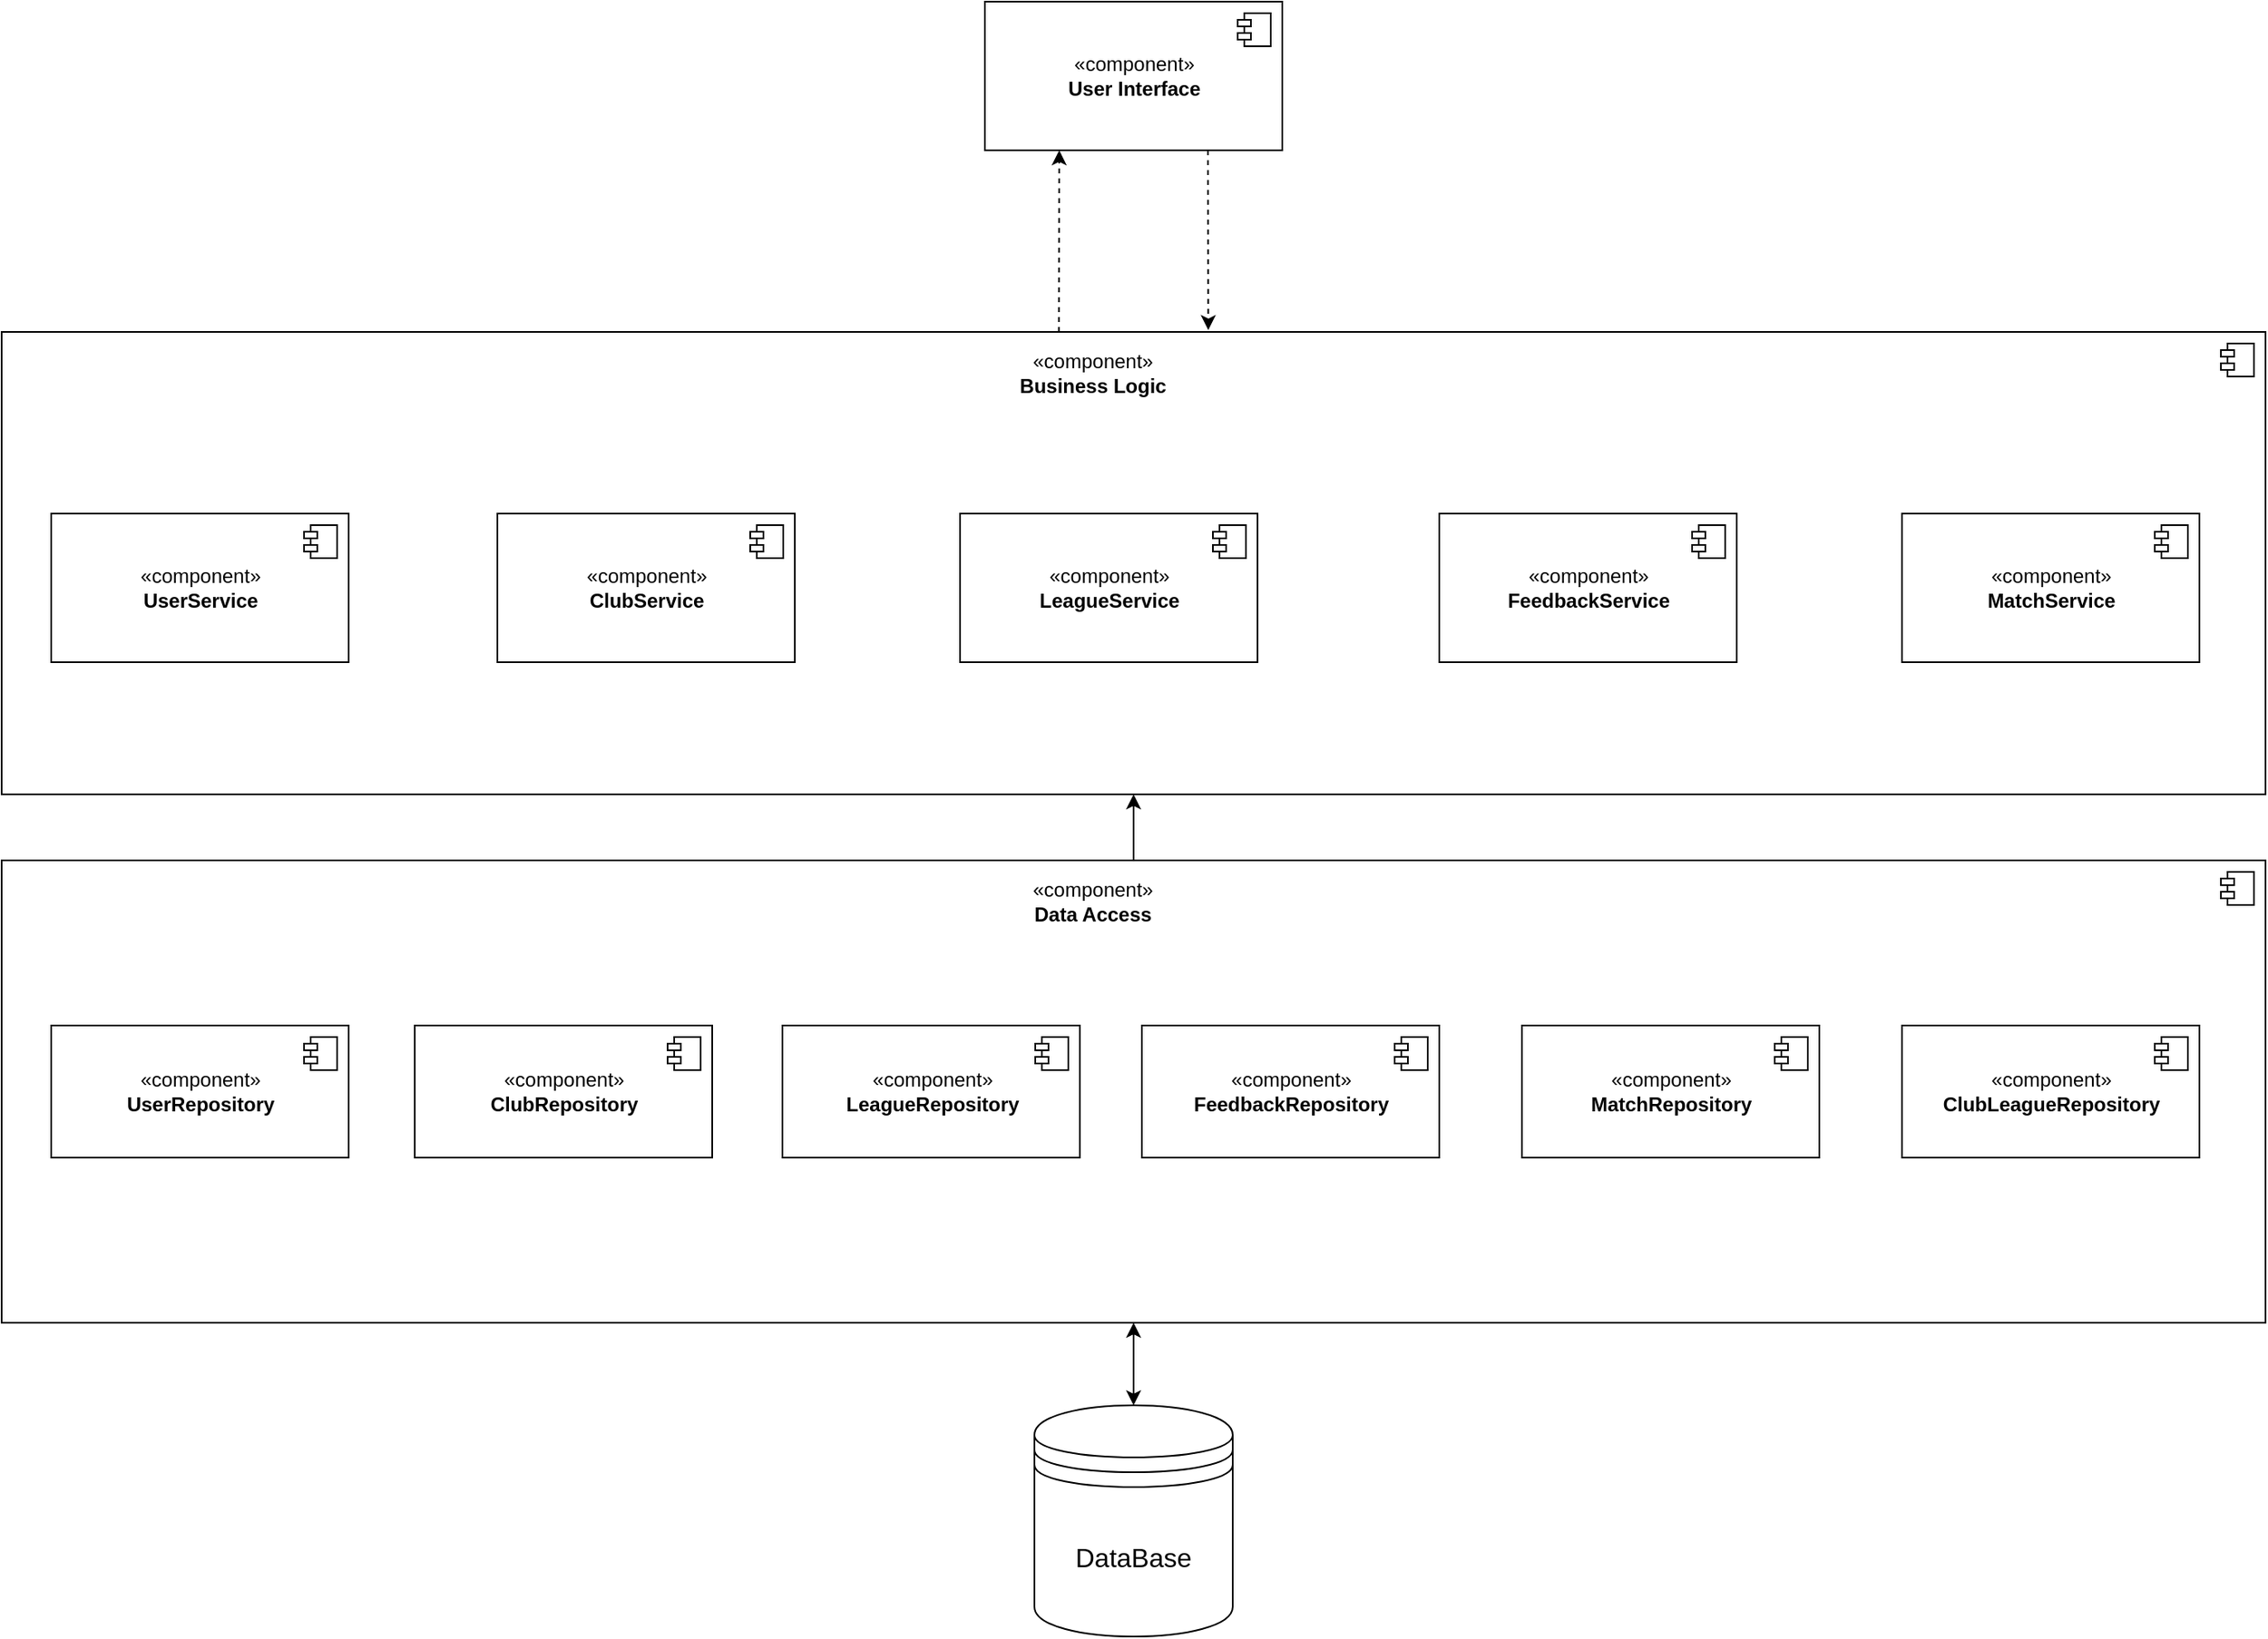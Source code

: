 <mxfile version="24.7.10" pages="2">
  <diagram id="voD7EcGHOgrg9H5mx6uU" name="UML компонентов">
    <mxGraphModel dx="3217" dy="1243" grid="1" gridSize="10" guides="1" tooltips="1" connect="1" arrows="1" fold="1" page="1" pageScale="1" pageWidth="827" pageHeight="1169" math="0" shadow="0">
      <root>
        <mxCell id="0" />
        <mxCell id="1" parent="0" />
        <mxCell id="NRxe5A1Hr5nrGaaaIRJ7-13" value="«component»&lt;br&gt;&lt;b&gt;User Interface&lt;/b&gt;" style="html=1;dropTarget=0;labelBackgroundColor=none;fontColor=default;" parent="1" vertex="1">
          <mxGeometry x="405" y="160" width="180" height="90" as="geometry" />
        </mxCell>
        <mxCell id="NRxe5A1Hr5nrGaaaIRJ7-14" value="" style="shape=module;jettyWidth=8;jettyHeight=4;labelBackgroundColor=none;fontColor=default;" parent="NRxe5A1Hr5nrGaaaIRJ7-13" vertex="1">
          <mxGeometry x="1" width="20" height="20" relative="1" as="geometry">
            <mxPoint x="-27" y="7" as="offset" />
          </mxGeometry>
        </mxCell>
        <mxCell id="NRxe5A1Hr5nrGaaaIRJ7-17" value="" style="html=1;dropTarget=0;labelBackgroundColor=none;fontColor=default;" parent="1" vertex="1">
          <mxGeometry x="-190" y="360" width="1370" height="280" as="geometry" />
        </mxCell>
        <mxCell id="NRxe5A1Hr5nrGaaaIRJ7-18" value="" style="shape=module;jettyWidth=8;jettyHeight=4;labelBackgroundColor=#000000;" parent="NRxe5A1Hr5nrGaaaIRJ7-17" vertex="1">
          <mxGeometry x="1" width="20" height="20" relative="1" as="geometry">
            <mxPoint x="-27" y="7" as="offset" />
          </mxGeometry>
        </mxCell>
        <mxCell id="NRxe5A1Hr5nrGaaaIRJ7-19" value="&lt;span style=&quot;&quot;&gt;«component»&lt;br&gt;&lt;b&gt;Business Logic&lt;/b&gt;&lt;br&gt;&lt;/span&gt;" style="text;html=1;strokeColor=none;fillColor=none;align=center;verticalAlign=middle;whiteSpace=wrap;rounded=0;labelBackgroundColor=none;fontColor=default;" parent="1" vertex="1">
          <mxGeometry x="417.5" y="370" width="105" height="30" as="geometry" />
        </mxCell>
        <mxCell id="NRxe5A1Hr5nrGaaaIRJ7-20" value="«component»&lt;br&gt;&lt;b&gt;UserService&lt;/b&gt;" style="html=1;dropTarget=0;labelBackgroundColor=none;fontColor=default;" parent="1" vertex="1">
          <mxGeometry x="-160" y="470" width="180" height="90" as="geometry" />
        </mxCell>
        <mxCell id="NRxe5A1Hr5nrGaaaIRJ7-21" value="" style="shape=module;jettyWidth=8;jettyHeight=4;labelBackgroundColor=none;fontColor=default;" parent="NRxe5A1Hr5nrGaaaIRJ7-20" vertex="1">
          <mxGeometry x="1" width="20" height="20" relative="1" as="geometry">
            <mxPoint x="-27" y="7" as="offset" />
          </mxGeometry>
        </mxCell>
        <mxCell id="NRxe5A1Hr5nrGaaaIRJ7-22" value="«component»&lt;br&gt;&lt;b&gt;Club&lt;/b&gt;&lt;b style=&quot;background-color: initial;&quot;&gt;Service&lt;/b&gt;" style="html=1;dropTarget=0;labelBackgroundColor=none;fontColor=default;" parent="1" vertex="1">
          <mxGeometry x="110" y="470" width="180" height="90" as="geometry" />
        </mxCell>
        <mxCell id="NRxe5A1Hr5nrGaaaIRJ7-23" value="" style="shape=module;jettyWidth=8;jettyHeight=4;labelBackgroundColor=none;fontColor=default;" parent="NRxe5A1Hr5nrGaaaIRJ7-22" vertex="1">
          <mxGeometry x="1" width="20" height="20" relative="1" as="geometry">
            <mxPoint x="-27" y="7" as="offset" />
          </mxGeometry>
        </mxCell>
        <mxCell id="NRxe5A1Hr5nrGaaaIRJ7-24" value="«component»&lt;br&gt;&lt;b&gt;LeagueService&lt;/b&gt;" style="html=1;dropTarget=0;labelBackgroundColor=none;fontColor=default;" parent="1" vertex="1">
          <mxGeometry x="390" y="470" width="180" height="90" as="geometry" />
        </mxCell>
        <mxCell id="NRxe5A1Hr5nrGaaaIRJ7-25" value="" style="shape=module;jettyWidth=8;jettyHeight=4;labelBackgroundColor=none;fontColor=default;" parent="NRxe5A1Hr5nrGaaaIRJ7-24" vertex="1">
          <mxGeometry x="1" width="20" height="20" relative="1" as="geometry">
            <mxPoint x="-27" y="7" as="offset" />
          </mxGeometry>
        </mxCell>
        <mxCell id="NRxe5A1Hr5nrGaaaIRJ7-28" value="«component»&lt;br&gt;&lt;b&gt;FeedbackService&lt;/b&gt;" style="html=1;dropTarget=0;labelBackgroundColor=none;fontColor=default;" parent="1" vertex="1">
          <mxGeometry x="680" y="470" width="180" height="90" as="geometry" />
        </mxCell>
        <mxCell id="NRxe5A1Hr5nrGaaaIRJ7-29" value="" style="shape=module;jettyWidth=8;jettyHeight=4;labelBackgroundColor=none;fontColor=default;" parent="NRxe5A1Hr5nrGaaaIRJ7-28" vertex="1">
          <mxGeometry x="1" width="20" height="20" relative="1" as="geometry">
            <mxPoint x="-27" y="7" as="offset" />
          </mxGeometry>
        </mxCell>
        <mxCell id="NRxe5A1Hr5nrGaaaIRJ7-44" style="edgeStyle=none;rounded=0;html=1;exitX=0.5;exitY=0;exitDx=0;exitDy=0;entryX=0.5;entryY=1;entryDx=0;entryDy=0;strokeWidth=1;fontColor=default;" parent="1" source="NRxe5A1Hr5nrGaaaIRJ7-30" target="NRxe5A1Hr5nrGaaaIRJ7-17" edge="1">
          <mxGeometry relative="1" as="geometry" />
        </mxCell>
        <mxCell id="NRxe5A1Hr5nrGaaaIRJ7-47" style="edgeStyle=none;rounded=0;html=1;exitX=0.5;exitY=1;exitDx=0;exitDy=0;entryX=0.5;entryY=0;entryDx=0;entryDy=0;strokeWidth=1;fontSize=16;fontColor=default;startArrow=classic;startFill=1;" parent="1" source="NRxe5A1Hr5nrGaaaIRJ7-30" target="NRxe5A1Hr5nrGaaaIRJ7-46" edge="1">
          <mxGeometry relative="1" as="geometry" />
        </mxCell>
        <mxCell id="NRxe5A1Hr5nrGaaaIRJ7-30" value="" style="html=1;dropTarget=0;labelBackgroundColor=none;fontColor=default;" parent="1" vertex="1">
          <mxGeometry x="-190" y="680" width="1370" height="280" as="geometry" />
        </mxCell>
        <mxCell id="NRxe5A1Hr5nrGaaaIRJ7-31" value="" style="shape=module;jettyWidth=8;jettyHeight=4;labelBackgroundColor=#000000;" parent="NRxe5A1Hr5nrGaaaIRJ7-30" vertex="1">
          <mxGeometry x="1" width="20" height="20" relative="1" as="geometry">
            <mxPoint x="-27" y="7" as="offset" />
          </mxGeometry>
        </mxCell>
        <mxCell id="NRxe5A1Hr5nrGaaaIRJ7-32" value="&lt;span style=&quot;&quot;&gt;«component»&lt;br&gt;&lt;b&gt;Data Access&lt;/b&gt;&lt;br&gt;&lt;/span&gt;" style="text;html=1;strokeColor=none;fillColor=none;align=center;verticalAlign=middle;whiteSpace=wrap;rounded=0;labelBackgroundColor=none;fontColor=default;" parent="1" vertex="1">
          <mxGeometry x="417.5" y="690" width="105" height="30" as="geometry" />
        </mxCell>
        <mxCell id="NRxe5A1Hr5nrGaaaIRJ7-33" value="«component»&lt;br&gt;&lt;b&gt;UserRepository&lt;/b&gt;" style="html=1;dropTarget=0;labelBackgroundColor=none;fontColor=default;" parent="1" vertex="1">
          <mxGeometry x="-160" y="780" width="180" height="80" as="geometry" />
        </mxCell>
        <mxCell id="NRxe5A1Hr5nrGaaaIRJ7-34" value="" style="shape=module;jettyWidth=8;jettyHeight=4;labelBackgroundColor=none;fontColor=default;" parent="NRxe5A1Hr5nrGaaaIRJ7-33" vertex="1">
          <mxGeometry x="1" width="20" height="20" relative="1" as="geometry">
            <mxPoint x="-27" y="7" as="offset" />
          </mxGeometry>
        </mxCell>
        <mxCell id="NRxe5A1Hr5nrGaaaIRJ7-35" value="«component»&lt;br&gt;&lt;b&gt;ClubRepository&lt;/b&gt;" style="html=1;dropTarget=0;labelBackgroundColor=none;fontColor=default;" parent="1" vertex="1">
          <mxGeometry x="60" y="780" width="180" height="80" as="geometry" />
        </mxCell>
        <mxCell id="NRxe5A1Hr5nrGaaaIRJ7-36" value="" style="shape=module;jettyWidth=8;jettyHeight=4;labelBackgroundColor=none;fontColor=default;" parent="NRxe5A1Hr5nrGaaaIRJ7-35" vertex="1">
          <mxGeometry x="1" width="20" height="20" relative="1" as="geometry">
            <mxPoint x="-27" y="7" as="offset" />
          </mxGeometry>
        </mxCell>
        <mxCell id="NRxe5A1Hr5nrGaaaIRJ7-41" value="«component»&lt;br&gt;&lt;b&gt;Match&lt;/b&gt;&lt;b&gt;Repository&lt;/b&gt;" style="html=1;dropTarget=0;labelBackgroundColor=none;fontColor=default;" parent="1" vertex="1">
          <mxGeometry x="730" y="780" width="180" height="80" as="geometry" />
        </mxCell>
        <mxCell id="NRxe5A1Hr5nrGaaaIRJ7-42" value="" style="shape=module;jettyWidth=8;jettyHeight=4;labelBackgroundColor=none;fontColor=default;" parent="NRxe5A1Hr5nrGaaaIRJ7-41" vertex="1">
          <mxGeometry x="1" width="20" height="20" relative="1" as="geometry">
            <mxPoint x="-27" y="7" as="offset" />
          </mxGeometry>
        </mxCell>
        <mxCell id="NRxe5A1Hr5nrGaaaIRJ7-46" value="&lt;font style=&quot;font-size: 16px;&quot;&gt;DataBase&lt;/font&gt;" style="shape=datastore;whiteSpace=wrap;html=1;labelBackgroundColor=none;fontColor=default;" parent="1" vertex="1">
          <mxGeometry x="435" y="1010" width="120" height="140" as="geometry" />
        </mxCell>
        <mxCell id="lww6JyH1z-wKhbtKhfvp-3" value="«component»&lt;br&gt;&lt;b&gt;MatchService&lt;/b&gt;" style="html=1;dropTarget=0;labelBackgroundColor=none;fontColor=default;" parent="1" vertex="1">
          <mxGeometry x="960" y="470" width="180" height="90" as="geometry" />
        </mxCell>
        <mxCell id="lww6JyH1z-wKhbtKhfvp-4" value="" style="shape=module;jettyWidth=8;jettyHeight=4;labelBackgroundColor=none;fontColor=default;" parent="lww6JyH1z-wKhbtKhfvp-3" vertex="1">
          <mxGeometry x="1" width="20" height="20" relative="1" as="geometry">
            <mxPoint x="-27" y="7" as="offset" />
          </mxGeometry>
        </mxCell>
        <mxCell id="lww6JyH1z-wKhbtKhfvp-15" value="«component»&lt;br&gt;&lt;b&gt;FeedbackRepository&lt;/b&gt;" style="html=1;dropTarget=0;labelBackgroundColor=none;fontColor=default;" parent="1" vertex="1">
          <mxGeometry x="500" y="780" width="180" height="80" as="geometry" />
        </mxCell>
        <mxCell id="lww6JyH1z-wKhbtKhfvp-16" value="" style="shape=module;jettyWidth=8;jettyHeight=4;labelBackgroundColor=none;fontColor=default;" parent="lww6JyH1z-wKhbtKhfvp-15" vertex="1">
          <mxGeometry x="1" width="20" height="20" relative="1" as="geometry">
            <mxPoint x="-27" y="7" as="offset" />
          </mxGeometry>
        </mxCell>
        <mxCell id="lww6JyH1z-wKhbtKhfvp-17" value="«component»&lt;br&gt;&lt;b&gt;LeagueRepository&lt;/b&gt;" style="html=1;dropTarget=0;labelBackgroundColor=none;fontColor=default;" parent="1" vertex="1">
          <mxGeometry x="282.5" y="780" width="180" height="80" as="geometry" />
        </mxCell>
        <mxCell id="lww6JyH1z-wKhbtKhfvp-18" value="" style="shape=module;jettyWidth=8;jettyHeight=4;labelBackgroundColor=none;fontColor=default;" parent="lww6JyH1z-wKhbtKhfvp-17" vertex="1">
          <mxGeometry x="1" width="20" height="20" relative="1" as="geometry">
            <mxPoint x="-27" y="7" as="offset" />
          </mxGeometry>
        </mxCell>
        <mxCell id="lww6JyH1z-wKhbtKhfvp-22" value="" style="endArrow=classic;html=1;rounded=0;entryX=0.25;entryY=1;entryDx=0;entryDy=0;exitX=0.467;exitY=0;exitDx=0;exitDy=0;dashed=1;exitPerimeter=0;" parent="1" source="NRxe5A1Hr5nrGaaaIRJ7-17" target="NRxe5A1Hr5nrGaaaIRJ7-13" edge="1">
          <mxGeometry width="50" height="50" relative="1" as="geometry">
            <mxPoint x="460" y="210" as="sourcePoint" />
            <mxPoint x="530" y="280" as="targetPoint" />
          </mxGeometry>
        </mxCell>
        <mxCell id="lww6JyH1z-wKhbtKhfvp-23" value="" style="endArrow=classic;html=1;rounded=0;entryX=0.533;entryY=-0.004;entryDx=0;entryDy=0;exitX=0.75;exitY=1;exitDx=0;exitDy=0;dashed=1;entryPerimeter=0;" parent="1" source="NRxe5A1Hr5nrGaaaIRJ7-13" target="NRxe5A1Hr5nrGaaaIRJ7-17" edge="1">
          <mxGeometry width="50" height="50" relative="1" as="geometry">
            <mxPoint x="445" y="220" as="sourcePoint" />
            <mxPoint x="550" y="210" as="targetPoint" />
          </mxGeometry>
        </mxCell>
        <mxCell id="m22s79sJP-4eGXN3Le_--1" value="«component»&lt;br&gt;&lt;b&gt;ClubLeagueRepository&lt;/b&gt;" style="html=1;dropTarget=0;labelBackgroundColor=none;fontColor=default;" vertex="1" parent="1">
          <mxGeometry x="960" y="780" width="180" height="80" as="geometry" />
        </mxCell>
        <mxCell id="m22s79sJP-4eGXN3Le_--2" value="" style="shape=module;jettyWidth=8;jettyHeight=4;labelBackgroundColor=none;fontColor=default;" vertex="1" parent="m22s79sJP-4eGXN3Le_--1">
          <mxGeometry x="1" width="20" height="20" relative="1" as="geometry">
            <mxPoint x="-27" y="7" as="offset" />
          </mxGeometry>
        </mxCell>
      </root>
    </mxGraphModel>
  </diagram>
  <diagram id="C5RBs43oDa-KdzZeNtuy" name="UML классов">
    <mxGraphModel dx="4924" dy="3300" grid="1" gridSize="10" guides="1" tooltips="1" connect="1" arrows="1" fold="1" page="1" pageScale="1" pageWidth="827" pageHeight="1169" math="0" shadow="0">
      <root>
        <mxCell id="WIyWlLk6GJQsqaUBKTNV-0" />
        <mxCell id="WIyWlLk6GJQsqaUBKTNV-1" parent="WIyWlLk6GJQsqaUBKTNV-0" />
        <mxCell id="190" value="" style="rounded=0;whiteSpace=wrap;html=1;" parent="WIyWlLk6GJQsqaUBKTNV-1" vertex="1">
          <mxGeometry x="-60" y="-160" width="1300" height="300" as="geometry" />
        </mxCell>
        <mxCell id="zkfFHV4jXpPFQw0GAbJ--17" value="UserService" style="swimlane;fontStyle=1;align=center;verticalAlign=top;childLayout=stackLayout;horizontal=1;startSize=26;horizontalStack=0;resizeParent=1;resizeLast=0;collapsible=1;marginBottom=0;rounded=0;shadow=0;strokeWidth=1;" parent="WIyWlLk6GJQsqaUBKTNV-1" vertex="1">
          <mxGeometry x="20" y="-818" width="160" height="170" as="geometry">
            <mxRectangle x="550" y="140" width="160" height="26" as="alternateBounds" />
          </mxGeometry>
        </mxCell>
        <mxCell id="zkfFHV4jXpPFQw0GAbJ--23" value="" style="line;html=1;strokeWidth=1;align=left;verticalAlign=middle;spacingTop=-1;spacingLeft=3;spacingRight=3;rotatable=0;labelPosition=right;points=[];portConstraint=eastwest;" parent="zkfFHV4jXpPFQw0GAbJ--17" vertex="1">
          <mxGeometry y="26" width="160" height="8" as="geometry" />
        </mxCell>
        <mxCell id="zkfFHV4jXpPFQw0GAbJ--24" value="+register()" style="text;align=left;verticalAlign=top;spacingLeft=4;spacingRight=4;overflow=hidden;rotatable=0;points=[[0,0.5],[1,0.5]];portConstraint=eastwest;" parent="zkfFHV4jXpPFQw0GAbJ--17" vertex="1">
          <mxGeometry y="34" width="160" height="26" as="geometry" />
        </mxCell>
        <mxCell id="-qrh1y0loue3jpShxEM_-2" value="+login()&#xa;" style="text;align=left;verticalAlign=top;spacingLeft=4;spacingRight=4;overflow=hidden;rotatable=0;points=[[0,0.5],[1,0.5]];portConstraint=eastwest;" parent="zkfFHV4jXpPFQw0GAbJ--17" vertex="1">
          <mxGeometry y="60" width="160" height="26" as="geometry" />
        </mxCell>
        <mxCell id="-qrh1y0loue3jpShxEM_-3" value="+changePassword()&#xa;" style="text;align=left;verticalAlign=top;spacingLeft=4;spacingRight=4;overflow=hidden;rotatable=0;points=[[0,0.5],[1,0.5]];portConstraint=eastwest;" parent="zkfFHV4jXpPFQw0GAbJ--17" vertex="1">
          <mxGeometry y="86" width="160" height="26" as="geometry" />
        </mxCell>
        <mxCell id="-qrh1y0loue3jpShxEM_-4" value="+getAllUsersByRole()&#xa;" style="text;align=left;verticalAlign=top;spacingLeft=4;spacingRight=4;overflow=hidden;rotatable=0;points=[[0,0.5],[1,0.5]];portConstraint=eastwest;" parent="zkfFHV4jXpPFQw0GAbJ--17" vertex="1">
          <mxGeometry y="112" width="160" height="26" as="geometry" />
        </mxCell>
        <mxCell id="-qrh1y0loue3jpShxEM_-5" value="+getUser()" style="text;align=left;verticalAlign=top;spacingLeft=4;spacingRight=4;overflow=hidden;rotatable=0;points=[[0,0.5],[1,0.5]];portConstraint=eastwest;" parent="zkfFHV4jXpPFQw0GAbJ--17" vertex="1">
          <mxGeometry y="138" width="160" height="26" as="geometry" />
        </mxCell>
        <mxCell id="-qrh1y0loue3jpShxEM_-7" value="ClubService" style="swimlane;fontStyle=1;align=center;verticalAlign=top;childLayout=stackLayout;horizontal=1;startSize=26;horizontalStack=0;resizeParent=1;resizeParentMax=0;resizeLast=0;collapsible=1;marginBottom=0;whiteSpace=wrap;html=1;" parent="WIyWlLk6GJQsqaUBKTNV-1" vertex="1">
          <mxGeometry x="440" y="-818" width="160" height="170" as="geometry" />
        </mxCell>
        <mxCell id="-qrh1y0loue3jpShxEM_-9" value="" style="line;strokeWidth=1;align=left;verticalAlign=middle;spacingTop=-1;spacingLeft=3;spacingRight=3;rotatable=0;labelPosition=right;points=[];portConstraint=eastwest;" parent="-qrh1y0loue3jpShxEM_-7" vertex="1">
          <mxGeometry y="26" width="160" height="8" as="geometry" />
        </mxCell>
        <mxCell id="-qrh1y0loue3jpShxEM_-10" value="+createClub()" style="text;align=left;verticalAlign=top;spacingLeft=4;spacingRight=4;overflow=hidden;rotatable=0;points=[[0,0.5],[1,0.5]];portConstraint=eastwest;whiteSpace=wrap;html=1;" parent="-qrh1y0loue3jpShxEM_-7" vertex="1">
          <mxGeometry y="34" width="160" height="26" as="geometry" />
        </mxCell>
        <mxCell id="-qrh1y0loue3jpShxEM_-15" value="+GetAllClub()" style="text;align=left;verticalAlign=top;spacingLeft=4;spacingRight=4;overflow=hidden;rotatable=0;points=[[0,0.5],[1,0.5]];portConstraint=eastwest;whiteSpace=wrap;html=1;" parent="-qrh1y0loue3jpShxEM_-7" vertex="1">
          <mxGeometry y="60" width="160" height="26" as="geometry" />
        </mxCell>
        <mxCell id="-qrh1y0loue3jpShxEM_-14" value="+GetClubByLeague()" style="text;align=left;verticalAlign=top;spacingLeft=4;spacingRight=4;overflow=hidden;rotatable=0;points=[[0,0.5],[1,0.5]];portConstraint=eastwest;whiteSpace=wrap;html=1;" parent="-qrh1y0loue3jpShxEM_-7" vertex="1">
          <mxGeometry y="86" width="160" height="26" as="geometry" />
        </mxCell>
        <mxCell id="-qrh1y0loue3jpShxEM_-13" value="+getClubByCountry()" style="text;align=left;verticalAlign=top;spacingLeft=4;spacingRight=4;overflow=hidden;rotatable=0;points=[[0,0.5],[1,0.5]];portConstraint=eastwest;whiteSpace=wrap;html=1;" parent="-qrh1y0loue3jpShxEM_-7" vertex="1">
          <mxGeometry y="112" width="160" height="28" as="geometry" />
        </mxCell>
        <mxCell id="Hm_vnj0PVdE0aMHO2dY_-286" value="+showAllRequest()" style="text;align=left;verticalAlign=top;spacingLeft=4;spacingRight=4;overflow=hidden;rotatable=0;points=[[0,0.5],[1,0.5]];portConstraint=eastwest;whiteSpace=wrap;html=1;" parent="-qrh1y0loue3jpShxEM_-7" vertex="1">
          <mxGeometry y="140" width="160" height="30" as="geometry" />
        </mxCell>
        <mxCell id="-qrh1y0loue3jpShxEM_-16" value="MatchService" style="swimlane;fontStyle=1;align=center;verticalAlign=top;childLayout=stackLayout;horizontal=1;startSize=26;horizontalStack=0;resizeParent=1;resizeParentMax=0;resizeLast=0;collapsible=1;marginBottom=0;whiteSpace=wrap;html=1;" parent="WIyWlLk6GJQsqaUBKTNV-1" vertex="1">
          <mxGeometry x="640" y="-818" width="160" height="138" as="geometry" />
        </mxCell>
        <mxCell id="-qrh1y0loue3jpShxEM_-18" value="" style="line;strokeWidth=1;align=left;verticalAlign=middle;spacingTop=-1;spacingLeft=3;spacingRight=3;rotatable=0;labelPosition=right;points=[];portConstraint=eastwest;" parent="-qrh1y0loue3jpShxEM_-16" vertex="1">
          <mxGeometry y="26" width="160" height="8" as="geometry" />
        </mxCell>
        <mxCell id="-qrh1y0loue3jpShxEM_-19" value="+getMatch()" style="text;align=left;verticalAlign=top;spacingLeft=4;spacingRight=4;overflow=hidden;rotatable=0;points=[[0,0.5],[1,0.5]];portConstraint=eastwest;whiteSpace=wrap;html=1;" parent="-qrh1y0loue3jpShxEM_-16" vertex="1">
          <mxGeometry y="34" width="160" height="26" as="geometry" />
        </mxCell>
        <mxCell id="-qrh1y0loue3jpShxEM_-20" value="+createMatch()" style="text;align=left;verticalAlign=top;spacingLeft=4;spacingRight=4;overflow=hidden;rotatable=0;points=[[0,0.5],[1,0.5]];portConstraint=eastwest;whiteSpace=wrap;html=1;" parent="-qrh1y0loue3jpShxEM_-16" vertex="1">
          <mxGeometry y="60" width="160" height="26" as="geometry" />
        </mxCell>
        <mxCell id="-qrh1y0loue3jpShxEM_-21" value="+updateMatch()" style="text;align=left;verticalAlign=top;spacingLeft=4;spacingRight=4;overflow=hidden;rotatable=0;points=[[0,0.5],[1,0.5]];portConstraint=eastwest;whiteSpace=wrap;html=1;" parent="-qrh1y0loue3jpShxEM_-16" vertex="1">
          <mxGeometry y="86" width="160" height="26" as="geometry" />
        </mxCell>
        <mxCell id="-qrh1y0loue3jpShxEM_-22" value="+deleteMatch()" style="text;align=left;verticalAlign=top;spacingLeft=4;spacingRight=4;overflow=hidden;rotatable=0;points=[[0,0.5],[1,0.5]];portConstraint=eastwest;whiteSpace=wrap;html=1;" parent="-qrh1y0loue3jpShxEM_-16" vertex="1">
          <mxGeometry y="112" width="160" height="26" as="geometry" />
        </mxCell>
        <mxCell id="-qrh1y0loue3jpShxEM_-34" value="LeagueService" style="swimlane;fontStyle=1;align=center;verticalAlign=top;childLayout=stackLayout;horizontal=1;startSize=26;horizontalStack=0;resizeParent=1;resizeParentMax=0;resizeLast=0;collapsible=1;marginBottom=0;whiteSpace=wrap;html=1;" parent="WIyWlLk6GJQsqaUBKTNV-1" vertex="1">
          <mxGeometry x="850" y="-813" width="160" height="160" as="geometry" />
        </mxCell>
        <mxCell id="-qrh1y0loue3jpShxEM_-36" value="" style="line;strokeWidth=1;align=left;verticalAlign=middle;spacingTop=-1;spacingLeft=3;spacingRight=3;rotatable=0;labelPosition=right;points=[];portConstraint=eastwest;" parent="-qrh1y0loue3jpShxEM_-34" vertex="1">
          <mxGeometry y="26" width="160" height="8" as="geometry" />
        </mxCell>
        <mxCell id="-qrh1y0loue3jpShxEM_-37" value="+showAllRequest()" style="text;align=left;verticalAlign=top;spacingLeft=4;spacingRight=4;overflow=hidden;rotatable=0;points=[[0,0.5],[1,0.5]];portConstraint=eastwest;whiteSpace=wrap;html=1;" parent="-qrh1y0loue3jpShxEM_-34" vertex="1">
          <mxGeometry y="34" width="160" height="26" as="geometry" />
        </mxCell>
        <mxCell id="-qrh1y0loue3jpShxEM_-42" value="+showAllTournament()" style="text;align=left;verticalAlign=top;spacingLeft=4;spacingRight=4;overflow=hidden;rotatable=0;points=[[0,0.5],[1,0.5]];portConstraint=eastwest;whiteSpace=wrap;html=1;" parent="-qrh1y0loue3jpShxEM_-34" vertex="1">
          <mxGeometry y="60" width="160" height="26" as="geometry" />
        </mxCell>
        <mxCell id="-qrh1y0loue3jpShxEM_-41" value="+getTournamentTable()" style="text;align=left;verticalAlign=top;spacingLeft=4;spacingRight=4;overflow=hidden;rotatable=0;points=[[0,0.5],[1,0.5]];portConstraint=eastwest;whiteSpace=wrap;html=1;" parent="-qrh1y0loue3jpShxEM_-34" vertex="1">
          <mxGeometry y="86" width="160" height="26" as="geometry" />
        </mxCell>
        <mxCell id="-qrh1y0loue3jpShxEM_-40" value="+getTournamentTeams()" style="text;align=left;verticalAlign=top;spacingLeft=4;spacingRight=4;overflow=hidden;rotatable=0;points=[[0,0.5],[1,0.5]];portConstraint=eastwest;whiteSpace=wrap;html=1;" parent="-qrh1y0loue3jpShxEM_-34" vertex="1">
          <mxGeometry y="112" width="160" height="26" as="geometry" />
        </mxCell>
        <mxCell id="-qrh1y0loue3jpShxEM_-39" value="+createTournament()" style="text;align=left;verticalAlign=top;spacingLeft=4;spacingRight=4;overflow=hidden;rotatable=0;points=[[0,0.5],[1,0.5]];portConstraint=eastwest;whiteSpace=wrap;html=1;" parent="-qrh1y0loue3jpShxEM_-34" vertex="1">
          <mxGeometry y="138" width="160" height="22" as="geometry" />
        </mxCell>
        <mxCell id="10" value="IClubRepository" style="swimlane;fontStyle=1;align=center;verticalAlign=top;childLayout=stackLayout;horizontal=1;startSize=26;horizontalStack=0;resizeParent=1;resizeParentMax=0;resizeLast=0;collapsible=1;marginBottom=0;whiteSpace=wrap;html=1;" parent="WIyWlLk6GJQsqaUBKTNV-1" vertex="1">
          <mxGeometry x="440" y="-530" width="160" height="190" as="geometry" />
        </mxCell>
        <mxCell id="11" value="" style="line;strokeWidth=1;align=left;verticalAlign=middle;spacingTop=-1;spacingLeft=3;spacingRight=3;rotatable=0;labelPosition=right;points=[];portConstraint=eastwest;" parent="10" vertex="1">
          <mxGeometry y="26" width="160" height="8" as="geometry" />
        </mxCell>
        <mxCell id="12" value="+create()" style="text;align=left;verticalAlign=top;spacingLeft=4;spacingRight=4;overflow=hidden;rotatable=0;points=[[0,0.5],[1,0.5]];portConstraint=eastwest;whiteSpace=wrap;html=1;" parent="10" vertex="1">
          <mxGeometry y="34" width="160" height="26" as="geometry" />
        </mxCell>
        <mxCell id="13" value="+readById()" style="text;align=left;verticalAlign=top;spacingLeft=4;spacingRight=4;overflow=hidden;rotatable=0;points=[[0,0.5],[1,0.5]];portConstraint=eastwest;whiteSpace=wrap;html=1;" parent="10" vertex="1">
          <mxGeometry y="60" width="160" height="26" as="geometry" />
        </mxCell>
        <mxCell id="14" value="+delete()" style="text;align=left;verticalAlign=top;spacingLeft=4;spacingRight=4;overflow=hidden;rotatable=0;points=[[0,0.5],[1,0.5]];portConstraint=eastwest;whiteSpace=wrap;html=1;" parent="10" vertex="1">
          <mxGeometry y="86" width="160" height="26" as="geometry" />
        </mxCell>
        <mxCell id="15" value="+update()" style="text;align=left;verticalAlign=top;spacingLeft=4;spacingRight=4;overflow=hidden;rotatable=0;points=[[0,0.5],[1,0.5]];portConstraint=eastwest;whiteSpace=wrap;html=1;" parent="10" vertex="1">
          <mxGeometry y="112" width="160" height="26" as="geometry" />
        </mxCell>
        <mxCell id="16" value="+readAll()" style="text;align=left;verticalAlign=top;spacingLeft=4;spacingRight=4;overflow=hidden;rotatable=0;points=[[0,0.5],[1,0.5]];portConstraint=eastwest;whiteSpace=wrap;html=1;" parent="10" vertex="1">
          <mxGeometry y="138" width="160" height="26" as="geometry" />
        </mxCell>
        <mxCell id="24" value="+readByLeague()" style="text;align=left;verticalAlign=top;spacingLeft=4;spacingRight=4;overflow=hidden;rotatable=0;points=[[0,0.5],[1,0.5]];portConstraint=eastwest;whiteSpace=wrap;html=1;" parent="10" vertex="1">
          <mxGeometry y="164" width="160" height="26" as="geometry" />
        </mxCell>
        <mxCell id="17" value="IUserRepository" style="swimlane;fontStyle=1;align=center;verticalAlign=top;childLayout=stackLayout;horizontal=1;startSize=26;horizontalStack=0;resizeParent=1;resizeParentMax=0;resizeLast=0;collapsible=1;marginBottom=0;whiteSpace=wrap;html=1;" parent="WIyWlLk6GJQsqaUBKTNV-1" vertex="1">
          <mxGeometry x="20" y="-530" width="160" height="190" as="geometry" />
        </mxCell>
        <mxCell id="18" value="" style="line;strokeWidth=1;align=left;verticalAlign=middle;spacingTop=-1;spacingLeft=3;spacingRight=3;rotatable=0;labelPosition=right;points=[];portConstraint=eastwest;" parent="17" vertex="1">
          <mxGeometry y="26" width="160" height="8" as="geometry" />
        </mxCell>
        <mxCell id="19" value="+create()" style="text;align=left;verticalAlign=top;spacingLeft=4;spacingRight=4;overflow=hidden;rotatable=0;points=[[0,0.5],[1,0.5]];portConstraint=eastwest;whiteSpace=wrap;html=1;" parent="17" vertex="1">
          <mxGeometry y="34" width="160" height="26" as="geometry" />
        </mxCell>
        <mxCell id="20" value="+readById()" style="text;align=left;verticalAlign=top;spacingLeft=4;spacingRight=4;overflow=hidden;rotatable=0;points=[[0,0.5],[1,0.5]];portConstraint=eastwest;whiteSpace=wrap;html=1;" parent="17" vertex="1">
          <mxGeometry y="60" width="160" height="26" as="geometry" />
        </mxCell>
        <mxCell id="21" value="+delete()" style="text;align=left;verticalAlign=top;spacingLeft=4;spacingRight=4;overflow=hidden;rotatable=0;points=[[0,0.5],[1,0.5]];portConstraint=eastwest;whiteSpace=wrap;html=1;" parent="17" vertex="1">
          <mxGeometry y="86" width="160" height="26" as="geometry" />
        </mxCell>
        <mxCell id="22" value="+update()" style="text;align=left;verticalAlign=top;spacingLeft=4;spacingRight=4;overflow=hidden;rotatable=0;points=[[0,0.5],[1,0.5]];portConstraint=eastwest;whiteSpace=wrap;html=1;" parent="17" vertex="1">
          <mxGeometry y="112" width="160" height="26" as="geometry" />
        </mxCell>
        <mxCell id="23" value="+readByRole()" style="text;align=left;verticalAlign=top;spacingLeft=4;spacingRight=4;overflow=hidden;rotatable=0;points=[[0,0.5],[1,0.5]];portConstraint=eastwest;whiteSpace=wrap;html=1;" parent="17" vertex="1">
          <mxGeometry y="138" width="160" height="26" as="geometry" />
        </mxCell>
        <mxCell id="25" value="+readByLogin()" style="text;align=left;verticalAlign=top;spacingLeft=4;spacingRight=4;overflow=hidden;rotatable=0;points=[[0,0.5],[1,0.5]];portConstraint=eastwest;whiteSpace=wrap;html=1;" parent="17" vertex="1">
          <mxGeometry y="164" width="160" height="26" as="geometry" />
        </mxCell>
        <mxCell id="26" value="ILeagueRepository" style="swimlane;fontStyle=1;align=center;verticalAlign=top;childLayout=stackLayout;horizontal=1;startSize=26;horizontalStack=0;resizeParent=1;resizeParentMax=0;resizeLast=0;collapsible=1;marginBottom=0;whiteSpace=wrap;html=1;" parent="WIyWlLk6GJQsqaUBKTNV-1" vertex="1">
          <mxGeometry x="850" y="-530" width="160" height="190" as="geometry" />
        </mxCell>
        <mxCell id="27" value="" style="line;strokeWidth=1;align=left;verticalAlign=middle;spacingTop=-1;spacingLeft=3;spacingRight=3;rotatable=0;labelPosition=right;points=[];portConstraint=eastwest;" parent="26" vertex="1">
          <mxGeometry y="26" width="160" height="8" as="geometry" />
        </mxCell>
        <mxCell id="28" value="+create()" style="text;align=left;verticalAlign=top;spacingLeft=4;spacingRight=4;overflow=hidden;rotatable=0;points=[[0,0.5],[1,0.5]];portConstraint=eastwest;whiteSpace=wrap;html=1;" parent="26" vertex="1">
          <mxGeometry y="34" width="160" height="26" as="geometry" />
        </mxCell>
        <mxCell id="29" value="+readById()" style="text;align=left;verticalAlign=top;spacingLeft=4;spacingRight=4;overflow=hidden;rotatable=0;points=[[0,0.5],[1,0.5]];portConstraint=eastwest;whiteSpace=wrap;html=1;" parent="26" vertex="1">
          <mxGeometry y="60" width="160" height="26" as="geometry" />
        </mxCell>
        <mxCell id="30" value="+delete()" style="text;align=left;verticalAlign=top;spacingLeft=4;spacingRight=4;overflow=hidden;rotatable=0;points=[[0,0.5],[1,0.5]];portConstraint=eastwest;whiteSpace=wrap;html=1;" parent="26" vertex="1">
          <mxGeometry y="86" width="160" height="26" as="geometry" />
        </mxCell>
        <mxCell id="31" value="+update()" style="text;align=left;verticalAlign=top;spacingLeft=4;spacingRight=4;overflow=hidden;rotatable=0;points=[[0,0.5],[1,0.5]];portConstraint=eastwest;whiteSpace=wrap;html=1;" parent="26" vertex="1">
          <mxGeometry y="112" width="160" height="26" as="geometry" />
        </mxCell>
        <mxCell id="32" value="+readAll()" style="text;align=left;verticalAlign=top;spacingLeft=4;spacingRight=4;overflow=hidden;rotatable=0;points=[[0,0.5],[1,0.5]];portConstraint=eastwest;whiteSpace=wrap;html=1;" parent="26" vertex="1">
          <mxGeometry y="138" width="160" height="26" as="geometry" />
        </mxCell>
        <mxCell id="33" value="+readByUser()" style="text;align=left;verticalAlign=top;spacingLeft=4;spacingRight=4;overflow=hidden;rotatable=0;points=[[0,0.5],[1,0.5]];portConstraint=eastwest;whiteSpace=wrap;html=1;" parent="26" vertex="1">
          <mxGeometry y="164" width="160" height="26" as="geometry" />
        </mxCell>
        <mxCell id="35" value="IMatchRepository" style="swimlane;fontStyle=1;align=center;verticalAlign=top;childLayout=stackLayout;horizontal=1;startSize=26;horizontalStack=0;resizeParent=1;resizeParentMax=0;resizeLast=0;collapsible=1;marginBottom=0;whiteSpace=wrap;html=1;" parent="WIyWlLk6GJQsqaUBKTNV-1" vertex="1">
          <mxGeometry x="640" y="-530" width="160" height="164" as="geometry" />
        </mxCell>
        <mxCell id="36" value="" style="line;strokeWidth=1;align=left;verticalAlign=middle;spacingTop=-1;spacingLeft=3;spacingRight=3;rotatable=0;labelPosition=right;points=[];portConstraint=eastwest;" parent="35" vertex="1">
          <mxGeometry y="26" width="160" height="8" as="geometry" />
        </mxCell>
        <mxCell id="37" value="+create()" style="text;align=left;verticalAlign=top;spacingLeft=4;spacingRight=4;overflow=hidden;rotatable=0;points=[[0,0.5],[1,0.5]];portConstraint=eastwest;whiteSpace=wrap;html=1;" parent="35" vertex="1">
          <mxGeometry y="34" width="160" height="26" as="geometry" />
        </mxCell>
        <mxCell id="38" value="+readById()" style="text;align=left;verticalAlign=top;spacingLeft=4;spacingRight=4;overflow=hidden;rotatable=0;points=[[0,0.5],[1,0.5]];portConstraint=eastwest;whiteSpace=wrap;html=1;" parent="35" vertex="1">
          <mxGeometry y="60" width="160" height="26" as="geometry" />
        </mxCell>
        <mxCell id="40" value="+update()" style="text;align=left;verticalAlign=top;spacingLeft=4;spacingRight=4;overflow=hidden;rotatable=0;points=[[0,0.5],[1,0.5]];portConstraint=eastwest;whiteSpace=wrap;html=1;" parent="35" vertex="1">
          <mxGeometry y="86" width="160" height="26" as="geometry" />
        </mxCell>
        <mxCell id="41" value="+readAll()" style="text;align=left;verticalAlign=top;spacingLeft=4;spacingRight=4;overflow=hidden;rotatable=0;points=[[0,0.5],[1,0.5]];portConstraint=eastwest;whiteSpace=wrap;html=1;" parent="35" vertex="1">
          <mxGeometry y="112" width="160" height="26" as="geometry" />
        </mxCell>
        <mxCell id="44" value="+readByLeague()" style="text;align=left;verticalAlign=top;spacingLeft=4;spacingRight=4;overflow=hidden;rotatable=0;points=[[0,0.5],[1,0.5]];portConstraint=eastwest;whiteSpace=wrap;html=1;" parent="35" vertex="1">
          <mxGeometry y="138" width="160" height="26" as="geometry" />
        </mxCell>
        <mxCell id="110" value="Match" style="swimlane;fontStyle=1;align=center;verticalAlign=top;childLayout=stackLayout;horizontal=1;startSize=26;horizontalStack=0;resizeParent=1;resizeParentMax=0;resizeLast=0;collapsible=1;marginBottom=0;whiteSpace=wrap;html=1;" parent="WIyWlLk6GJQsqaUBKTNV-1" vertex="1">
          <mxGeometry x="640" y="-1090" width="160" height="190" as="geometry" />
        </mxCell>
        <mxCell id="111" value="" style="line;strokeWidth=1;align=left;verticalAlign=middle;spacingTop=-1;spacingLeft=3;spacingRight=3;rotatable=0;labelPosition=right;points=[];portConstraint=eastwest;" parent="110" vertex="1">
          <mxGeometry y="26" width="160" height="8" as="geometry" />
        </mxCell>
        <mxCell id="112" value="+id: int" style="text;align=left;verticalAlign=top;spacingLeft=4;spacingRight=4;overflow=hidden;rotatable=0;points=[[0,0.5],[1,0.5]];portConstraint=eastwest;whiteSpace=wrap;html=1;" parent="110" vertex="1">
          <mxGeometry y="34" width="160" height="26" as="geometry" />
        </mxCell>
        <mxCell id="113" value="+id_league: int" style="text;align=left;verticalAlign=top;spacingLeft=4;spacingRight=4;overflow=hidden;rotatable=0;points=[[0,0.5],[1,0.5]];portConstraint=eastwest;whiteSpace=wrap;html=1;" parent="110" vertex="1">
          <mxGeometry y="60" width="160" height="26" as="geometry" />
        </mxCell>
        <mxCell id="114" value="+id_home_club: int" style="text;align=left;verticalAlign=top;spacingLeft=4;spacingRight=4;overflow=hidden;rotatable=0;points=[[0,0.5],[1,0.5]];portConstraint=eastwest;whiteSpace=wrap;html=1;" parent="110" vertex="1">
          <mxGeometry y="86" width="160" height="26" as="geometry" />
        </mxCell>
        <mxCell id="115" value="+id_guess_club: int" style="text;align=left;verticalAlign=top;spacingLeft=4;spacingRight=4;overflow=hidden;rotatable=0;points=[[0,0.5],[1,0.5]];portConstraint=eastwest;whiteSpace=wrap;html=1;" parent="110" vertex="1">
          <mxGeometry y="112" width="160" height="26" as="geometry" />
        </mxCell>
        <mxCell id="125" value="+home_goals: int" style="text;align=left;verticalAlign=top;spacingLeft=4;spacingRight=4;overflow=hidden;rotatable=0;points=[[0,0.5],[1,0.5]];portConstraint=eastwest;whiteSpace=wrap;html=1;" parent="110" vertex="1">
          <mxGeometry y="138" width="160" height="26" as="geometry" />
        </mxCell>
        <mxCell id="126" value="+guest_goals: int" style="text;align=left;verticalAlign=top;spacingLeft=4;spacingRight=4;overflow=hidden;rotatable=0;points=[[0,0.5],[1,0.5]];portConstraint=eastwest;whiteSpace=wrap;html=1;" parent="110" vertex="1">
          <mxGeometry y="164" width="160" height="26" as="geometry" />
        </mxCell>
        <mxCell id="127" value="League" style="swimlane;fontStyle=1;align=center;verticalAlign=top;childLayout=stackLayout;horizontal=1;startSize=26;horizontalStack=0;resizeParent=1;resizeParentMax=0;resizeLast=0;collapsible=1;marginBottom=0;whiteSpace=wrap;html=1;" parent="WIyWlLk6GJQsqaUBKTNV-1" vertex="1">
          <mxGeometry x="850" y="-1090" width="160" height="138" as="geometry" />
        </mxCell>
        <mxCell id="128" value="" style="line;strokeWidth=1;align=left;verticalAlign=middle;spacingTop=-1;spacingLeft=3;spacingRight=3;rotatable=0;labelPosition=right;points=[];portConstraint=eastwest;" parent="127" vertex="1">
          <mxGeometry y="26" width="160" height="8" as="geometry" />
        </mxCell>
        <mxCell id="129" value="+id: int" style="text;align=left;verticalAlign=top;spacingLeft=4;spacingRight=4;overflow=hidden;rotatable=0;points=[[0,0.5],[1,0.5]];portConstraint=eastwest;whiteSpace=wrap;html=1;" parent="127" vertex="1">
          <mxGeometry y="34" width="160" height="26" as="geometry" />
        </mxCell>
        <mxCell id="130" value="+name: string" style="text;align=left;verticalAlign=top;spacingLeft=4;spacingRight=4;overflow=hidden;rotatable=0;points=[[0,0.5],[1,0.5]];portConstraint=eastwest;whiteSpace=wrap;html=1;" parent="127" vertex="1">
          <mxGeometry y="60" width="160" height="26" as="geometry" />
        </mxCell>
        <mxCell id="131" value="+rating: double" style="text;align=left;verticalAlign=top;spacingLeft=4;spacingRight=4;overflow=hidden;rotatable=0;points=[[0,0.5],[1,0.5]];portConstraint=eastwest;whiteSpace=wrap;html=1;" parent="127" vertex="1">
          <mxGeometry y="86" width="160" height="26" as="geometry" />
        </mxCell>
        <mxCell id="132" value="+id_user: int" style="text;align=left;verticalAlign=top;spacingLeft=4;spacingRight=4;overflow=hidden;rotatable=0;points=[[0,0.5],[1,0.5]];portConstraint=eastwest;whiteSpace=wrap;html=1;" parent="127" vertex="1">
          <mxGeometry y="112" width="160" height="26" as="geometry" />
        </mxCell>
        <mxCell id="141" value="Club&lt;div&gt;&lt;br&gt;&lt;/div&gt;" style="swimlane;fontStyle=1;align=center;verticalAlign=top;childLayout=stackLayout;horizontal=1;startSize=26;horizontalStack=0;resizeParent=1;resizeParentMax=0;resizeLast=0;collapsible=1;marginBottom=0;whiteSpace=wrap;html=1;" parent="WIyWlLk6GJQsqaUBKTNV-1" vertex="1">
          <mxGeometry x="440" y="-1090" width="160" height="86" as="geometry" />
        </mxCell>
        <mxCell id="142" value="" style="line;strokeWidth=1;align=left;verticalAlign=middle;spacingTop=-1;spacingLeft=3;spacingRight=3;rotatable=0;labelPosition=right;points=[];portConstraint=eastwest;" parent="141" vertex="1">
          <mxGeometry y="26" width="160" height="8" as="geometry" />
        </mxCell>
        <mxCell id="143" value="+id: int" style="text;align=left;verticalAlign=top;spacingLeft=4;spacingRight=4;overflow=hidden;rotatable=0;points=[[0,0.5],[1,0.5]];portConstraint=eastwest;whiteSpace=wrap;html=1;" parent="141" vertex="1">
          <mxGeometry y="34" width="160" height="26" as="geometry" />
        </mxCell>
        <mxCell id="144" value="+name: string" style="text;align=left;verticalAlign=top;spacingLeft=4;spacingRight=4;overflow=hidden;rotatable=0;points=[[0,0.5],[1,0.5]];portConstraint=eastwest;whiteSpace=wrap;html=1;" parent="141" vertex="1">
          <mxGeometry y="60" width="160" height="26" as="geometry" />
        </mxCell>
        <mxCell id="147" value="ClubLeague" style="swimlane;fontStyle=1;align=center;verticalAlign=top;childLayout=stackLayout;horizontal=1;startSize=26;horizontalStack=0;resizeParent=1;resizeParentMax=0;resizeLast=0;collapsible=1;marginBottom=0;whiteSpace=wrap;html=1;" parent="WIyWlLk6GJQsqaUBKTNV-1" vertex="1">
          <mxGeometry x="1050" y="-1090" width="160" height="112" as="geometry" />
        </mxCell>
        <mxCell id="148" value="" style="line;strokeWidth=1;align=left;verticalAlign=middle;spacingTop=-1;spacingLeft=3;spacingRight=3;rotatable=0;labelPosition=right;points=[];portConstraint=eastwest;" parent="147" vertex="1">
          <mxGeometry y="26" width="160" height="8" as="geometry" />
        </mxCell>
        <mxCell id="149" value="+id: int" style="text;align=left;verticalAlign=top;spacingLeft=4;spacingRight=4;overflow=hidden;rotatable=0;points=[[0,0.5],[1,0.5]];portConstraint=eastwest;whiteSpace=wrap;html=1;" parent="147" vertex="1">
          <mxGeometry y="34" width="160" height="26" as="geometry" />
        </mxCell>
        <mxCell id="150" value="+id_league: int" style="text;align=left;verticalAlign=top;spacingLeft=4;spacingRight=4;overflow=hidden;rotatable=0;points=[[0,0.5],[1,0.5]];portConstraint=eastwest;whiteSpace=wrap;html=1;" parent="147" vertex="1">
          <mxGeometry y="60" width="160" height="26" as="geometry" />
        </mxCell>
        <mxCell id="97zZFnt_X1ZQcKBP4WCV-191" value="+id_club: int" style="text;align=left;verticalAlign=top;spacingLeft=4;spacingRight=4;overflow=hidden;rotatable=0;points=[[0,0.5],[1,0.5]];portConstraint=eastwest;whiteSpace=wrap;html=1;" vertex="1" parent="147">
          <mxGeometry y="86" width="160" height="26" as="geometry" />
        </mxCell>
        <mxCell id="191" value="DA" style="text;html=1;strokeColor=none;fillColor=none;align=center;verticalAlign=middle;whiteSpace=wrap;rounded=0;" parent="WIyWlLk6GJQsqaUBKTNV-1" vertex="1">
          <mxGeometry x="-300" y="1007" width="60" height="30" as="geometry" />
        </mxCell>
        <mxCell id="Hm_vnj0PVdE0aMHO2dY_-191" value="Feedback" style="swimlane;fontStyle=1;align=center;verticalAlign=top;childLayout=stackLayout;horizontal=1;startSize=26;horizontalStack=0;resizeParent=1;resizeParentMax=0;resizeLast=0;collapsible=1;marginBottom=0;whiteSpace=wrap;html=1;" parent="WIyWlLk6GJQsqaUBKTNV-1" vertex="1">
          <mxGeometry x="230" y="-1090" width="160" height="112" as="geometry" />
        </mxCell>
        <mxCell id="Hm_vnj0PVdE0aMHO2dY_-192" value="" style="line;strokeWidth=1;align=left;verticalAlign=middle;spacingTop=-1;spacingLeft=3;spacingRight=3;rotatable=0;labelPosition=right;points=[];portConstraint=eastwest;" parent="Hm_vnj0PVdE0aMHO2dY_-191" vertex="1">
          <mxGeometry y="26" width="160" height="8" as="geometry" />
        </mxCell>
        <mxCell id="Hm_vnj0PVdE0aMHO2dY_-193" value="+id: int" style="text;align=left;verticalAlign=top;spacingLeft=4;spacingRight=4;overflow=hidden;rotatable=0;points=[[0,0.5],[1,0.5]];portConstraint=eastwest;whiteSpace=wrap;html=1;" parent="Hm_vnj0PVdE0aMHO2dY_-191" vertex="1">
          <mxGeometry y="34" width="160" height="26" as="geometry" />
        </mxCell>
        <mxCell id="Hm_vnj0PVdE0aMHO2dY_-194" value="+mark: int" style="text;align=left;verticalAlign=top;spacingLeft=4;spacingRight=4;overflow=hidden;rotatable=0;points=[[0,0.5],[1,0.5]];portConstraint=eastwest;whiteSpace=wrap;html=1;" parent="Hm_vnj0PVdE0aMHO2dY_-191" vertex="1">
          <mxGeometry y="60" width="160" height="26" as="geometry" />
        </mxCell>
        <mxCell id="Hm_vnj0PVdE0aMHO2dY_-197" value="+id_league: int" style="text;align=left;verticalAlign=top;spacingLeft=4;spacingRight=4;overflow=hidden;rotatable=0;points=[[0,0.5],[1,0.5]];portConstraint=eastwest;whiteSpace=wrap;html=1;" parent="Hm_vnj0PVdE0aMHO2dY_-191" vertex="1">
          <mxGeometry y="86" width="160" height="26" as="geometry" />
        </mxCell>
        <mxCell id="165" value="User" style="swimlane;fontStyle=1;align=center;verticalAlign=top;childLayout=stackLayout;horizontal=1;startSize=26;horizontalStack=0;resizeParent=1;resizeParentMax=0;resizeLast=0;collapsible=1;marginBottom=0;whiteSpace=wrap;html=1;" parent="WIyWlLk6GJQsqaUBKTNV-1" vertex="1">
          <mxGeometry x="20" y="-1090" width="160" height="164" as="geometry" />
        </mxCell>
        <mxCell id="166" value="" style="line;strokeWidth=1;align=left;verticalAlign=middle;spacingTop=-1;spacingLeft=3;spacingRight=3;rotatable=0;labelPosition=right;points=[];portConstraint=eastwest;" parent="165" vertex="1">
          <mxGeometry y="26" width="160" height="8" as="geometry" />
        </mxCell>
        <mxCell id="167" value="+id: int" style="text;align=left;verticalAlign=top;spacingLeft=4;spacingRight=4;overflow=hidden;rotatable=0;points=[[0,0.5],[1,0.5]];portConstraint=eastwest;whiteSpace=wrap;html=1;" parent="165" vertex="1">
          <mxGeometry y="34" width="160" height="26" as="geometry" />
        </mxCell>
        <mxCell id="168" value="+login: string" style="text;align=left;verticalAlign=top;spacingLeft=4;spacingRight=4;overflow=hidden;rotatable=0;points=[[0,0.5],[1,0.5]];portConstraint=eastwest;whiteSpace=wrap;html=1;" parent="165" vertex="1">
          <mxGeometry y="60" width="160" height="26" as="geometry" />
        </mxCell>
        <mxCell id="169" value="+password: string" style="text;align=left;verticalAlign=top;spacingLeft=4;spacingRight=4;overflow=hidden;rotatable=0;points=[[0,0.5],[1,0.5]];portConstraint=eastwest;whiteSpace=wrap;html=1;" parent="165" vertex="1">
          <mxGeometry y="86" width="160" height="26" as="geometry" />
        </mxCell>
        <mxCell id="170" value="+role: string" style="text;align=left;verticalAlign=top;spacingLeft=4;spacingRight=4;overflow=hidden;rotatable=0;points=[[0,0.5],[1,0.5]];portConstraint=eastwest;whiteSpace=wrap;html=1;" parent="165" vertex="1">
          <mxGeometry y="112" width="160" height="26" as="geometry" />
        </mxCell>
        <mxCell id="Hm_vnj0PVdE0aMHO2dY_-198" value="+name: string" style="text;align=left;verticalAlign=top;spacingLeft=4;spacingRight=4;overflow=hidden;rotatable=0;points=[[0,0.5],[1,0.5]];portConstraint=eastwest;whiteSpace=wrap;html=1;" parent="165" vertex="1">
          <mxGeometry y="138" width="160" height="26" as="geometry" />
        </mxCell>
        <mxCell id="Hm_vnj0PVdE0aMHO2dY_-217" value="FeedbackService" style="swimlane;fontStyle=1;align=center;verticalAlign=top;childLayout=stackLayout;horizontal=1;startSize=26;horizontalStack=0;resizeParent=1;resizeLast=0;collapsible=1;marginBottom=0;rounded=0;shadow=0;strokeWidth=1;" parent="WIyWlLk6GJQsqaUBKTNV-1" vertex="1">
          <mxGeometry x="230" y="-818" width="160" height="140" as="geometry">
            <mxRectangle x="550" y="140" width="160" height="26" as="alternateBounds" />
          </mxGeometry>
        </mxCell>
        <mxCell id="Hm_vnj0PVdE0aMHO2dY_-218" value="" style="line;html=1;strokeWidth=1;align=left;verticalAlign=middle;spacingTop=-1;spacingLeft=3;spacingRight=3;rotatable=0;labelPosition=right;points=[];portConstraint=eastwest;" parent="Hm_vnj0PVdE0aMHO2dY_-217" vertex="1">
          <mxGeometry y="26" width="160" height="8" as="geometry" />
        </mxCell>
        <mxCell id="Hm_vnj0PVdE0aMHO2dY_-219" value="+getAllFeedback()" style="text;align=left;verticalAlign=top;spacingLeft=4;spacingRight=4;overflow=hidden;rotatable=0;points=[[0,0.5],[1,0.5]];portConstraint=eastwest;" parent="Hm_vnj0PVdE0aMHO2dY_-217" vertex="1">
          <mxGeometry y="34" width="160" height="26" as="geometry" />
        </mxCell>
        <mxCell id="Hm_vnj0PVdE0aMHO2dY_-220" value="+getFeedbackByIdUser()&#xa;" style="text;align=left;verticalAlign=top;spacingLeft=4;spacingRight=4;overflow=hidden;rotatable=0;points=[[0,0.5],[1,0.5]];portConstraint=eastwest;" parent="Hm_vnj0PVdE0aMHO2dY_-217" vertex="1">
          <mxGeometry y="60" width="160" height="26" as="geometry" />
        </mxCell>
        <mxCell id="Hm_vnj0PVdE0aMHO2dY_-221" value="+getFeedbackById&#xa;            League()&#xa;" style="text;align=left;verticalAlign=top;spacingLeft=4;spacingRight=4;overflow=hidden;rotatable=0;points=[[0,0.5],[1,0.5]];portConstraint=eastwest;" parent="Hm_vnj0PVdE0aMHO2dY_-217" vertex="1">
          <mxGeometry y="86" width="160" height="54" as="geometry" />
        </mxCell>
        <mxCell id="Hm_vnj0PVdE0aMHO2dY_-240" value="" style="endArrow=classic;html=1;rounded=0;exitX=0.5;exitY=0;exitDx=0;exitDy=0;entryX=0.508;entryY=0.996;entryDx=0;entryDy=0;entryPerimeter=0;" parent="WIyWlLk6GJQsqaUBKTNV-1" source="zkfFHV4jXpPFQw0GAbJ--17" target="Hm_vnj0PVdE0aMHO2dY_-198" edge="1">
          <mxGeometry width="50" height="50" relative="1" as="geometry">
            <mxPoint x="108.48" y="-792.54" as="sourcePoint" />
            <mxPoint x="100" y="-900" as="targetPoint" />
          </mxGeometry>
        </mxCell>
        <mxCell id="Hm_vnj0PVdE0aMHO2dY_-244" value="" style="endArrow=classic;html=1;rounded=0;entryX=0.5;entryY=1;entryDx=0;entryDy=0;exitX=0.5;exitY=0;exitDx=0;exitDy=0;" parent="WIyWlLk6GJQsqaUBKTNV-1" source="Hm_vnj0PVdE0aMHO2dY_-217" target="Hm_vnj0PVdE0aMHO2dY_-191" edge="1">
          <mxGeometry width="50" height="50" relative="1" as="geometry">
            <mxPoint x="140" y="-790" as="sourcePoint" />
            <mxPoint x="142" y="-925" as="targetPoint" />
          </mxGeometry>
        </mxCell>
        <mxCell id="Hm_vnj0PVdE0aMHO2dY_-246" value="" style="endArrow=classic;html=1;rounded=0;entryX=0.5;entryY=1;entryDx=0;entryDy=0;exitX=0.5;exitY=0;exitDx=0;exitDy=0;" parent="WIyWlLk6GJQsqaUBKTNV-1" source="-qrh1y0loue3jpShxEM_-7" target="141" edge="1">
          <mxGeometry width="50" height="50" relative="1" as="geometry">
            <mxPoint x="180" y="-798" as="sourcePoint" />
            <mxPoint x="180" y="-936" as="targetPoint" />
          </mxGeometry>
        </mxCell>
        <mxCell id="Hm_vnj0PVdE0aMHO2dY_-247" value="" style="endArrow=classic;html=1;rounded=0;entryX=0.5;entryY=1;entryDx=0;entryDy=0;exitX=0.5;exitY=0;exitDx=0;exitDy=0;" parent="WIyWlLk6GJQsqaUBKTNV-1" source="-qrh1y0loue3jpShxEM_-16" target="110" edge="1">
          <mxGeometry width="50" height="50" relative="1" as="geometry">
            <mxPoint x="810" y="-762" as="sourcePoint" />
            <mxPoint x="810" y="-900" as="targetPoint" />
          </mxGeometry>
        </mxCell>
        <mxCell id="Hm_vnj0PVdE0aMHO2dY_-248" value="" style="endArrow=classic;html=1;rounded=0;entryX=0.494;entryY=0.991;entryDx=0;entryDy=0;exitX=0.5;exitY=0;exitDx=0;exitDy=0;entryPerimeter=0;" parent="WIyWlLk6GJQsqaUBKTNV-1" source="-qrh1y0loue3jpShxEM_-34" target="132" edge="1">
          <mxGeometry width="50" height="50" relative="1" as="geometry">
            <mxPoint x="710" y="-808" as="sourcePoint" />
            <mxPoint x="710" y="-894" as="targetPoint" />
          </mxGeometry>
        </mxCell>
        <mxCell id="Hm_vnj0PVdE0aMHO2dY_-250" value="" style="endArrow=classic;html=1;rounded=0;exitX=0.5;exitY=0;exitDx=0;exitDy=0;" parent="WIyWlLk6GJQsqaUBKTNV-1" source="-qrh1y0loue3jpShxEM_-7" edge="1">
          <mxGeometry width="50" height="50" relative="1" as="geometry">
            <mxPoint x="1241" y="-820" as="sourcePoint" />
            <mxPoint x="1130" y="-980" as="targetPoint" />
            <Array as="points">
              <mxPoint x="520" y="-870" />
              <mxPoint x="1130" y="-870" />
            </Array>
          </mxGeometry>
        </mxCell>
        <mxCell id="Hm_vnj0PVdE0aMHO2dY_-251" style="edgeStyle=none;html=1;exitX=0.5;exitY=0;exitDx=0;exitDy=0;dashed=1;endArrow=block;endFill=0;strokeWidth=1;" parent="WIyWlLk6GJQsqaUBKTNV-1" source="Hm_vnj0PVdE0aMHO2dY_-311" target="25" edge="1">
          <mxGeometry relative="1" as="geometry">
            <mxPoint x="-190" y="-264" as="sourcePoint" />
            <mxPoint x="-190" y="-430" as="targetPoint" />
          </mxGeometry>
        </mxCell>
        <mxCell id="Hm_vnj0PVdE0aMHO2dY_-261" value="IFeedbackRepository" style="swimlane;fontStyle=1;align=center;verticalAlign=top;childLayout=stackLayout;horizontal=1;startSize=26;horizontalStack=0;resizeParent=1;resizeParentMax=0;resizeLast=0;collapsible=1;marginBottom=0;whiteSpace=wrap;html=1;" parent="WIyWlLk6GJQsqaUBKTNV-1" vertex="1">
          <mxGeometry x="230" y="-530" width="160" height="112" as="geometry" />
        </mxCell>
        <mxCell id="Hm_vnj0PVdE0aMHO2dY_-262" value="" style="line;strokeWidth=1;align=left;verticalAlign=middle;spacingTop=-1;spacingLeft=3;spacingRight=3;rotatable=0;labelPosition=right;points=[];portConstraint=eastwest;" parent="Hm_vnj0PVdE0aMHO2dY_-261" vertex="1">
          <mxGeometry y="26" width="160" height="8" as="geometry" />
        </mxCell>
        <mxCell id="Hm_vnj0PVdE0aMHO2dY_-263" value="+create()" style="text;align=left;verticalAlign=top;spacingLeft=4;spacingRight=4;overflow=hidden;rotatable=0;points=[[0,0.5],[1,0.5]];portConstraint=eastwest;whiteSpace=wrap;html=1;" parent="Hm_vnj0PVdE0aMHO2dY_-261" vertex="1">
          <mxGeometry y="34" width="160" height="26" as="geometry" />
        </mxCell>
        <mxCell id="Hm_vnj0PVdE0aMHO2dY_-265" value="+readByIdLeague()" style="text;align=left;verticalAlign=top;spacingLeft=4;spacingRight=4;overflow=hidden;rotatable=0;points=[[0,0.5],[1,0.5]];portConstraint=eastwest;whiteSpace=wrap;html=1;" parent="Hm_vnj0PVdE0aMHO2dY_-261" vertex="1">
          <mxGeometry y="60" width="160" height="26" as="geometry" />
        </mxCell>
        <mxCell id="Hm_vnj0PVdE0aMHO2dY_-267" value="+readAll()" style="text;align=left;verticalAlign=top;spacingLeft=4;spacingRight=4;overflow=hidden;rotatable=0;points=[[0,0.5],[1,0.5]];portConstraint=eastwest;whiteSpace=wrap;html=1;" parent="Hm_vnj0PVdE0aMHO2dY_-261" vertex="1">
          <mxGeometry y="86" width="160" height="26" as="geometry" />
        </mxCell>
        <mxCell id="Hm_vnj0PVdE0aMHO2dY_-287" value="" style="endArrow=classic;html=1;rounded=0;exitX=0.5;exitY=0;exitDx=0;exitDy=0;" parent="WIyWlLk6GJQsqaUBKTNV-1" source="-qrh1y0loue3jpShxEM_-34" edge="1">
          <mxGeometry width="50" height="50" relative="1" as="geometry">
            <mxPoint x="610" y="-1040" as="sourcePoint" />
            <mxPoint x="1130" y="-980" as="targetPoint" />
            <Array as="points">
              <mxPoint x="930" y="-890" />
              <mxPoint x="1130" y="-890" />
            </Array>
          </mxGeometry>
        </mxCell>
        <mxCell id="Hm_vnj0PVdE0aMHO2dY_-288" value="" style="endArrow=classic;html=1;rounded=0;entryX=0.5;entryY=0;entryDx=0;entryDy=0;exitX=0.5;exitY=1;exitDx=0;exitDy=0;" parent="WIyWlLk6GJQsqaUBKTNV-1" source="zkfFHV4jXpPFQw0GAbJ--17" target="17" edge="1">
          <mxGeometry width="50" height="50" relative="1" as="geometry">
            <mxPoint x="440" y="-630" as="sourcePoint" />
            <mxPoint x="490" y="-680" as="targetPoint" />
          </mxGeometry>
        </mxCell>
        <mxCell id="Hm_vnj0PVdE0aMHO2dY_-290" value="" style="endArrow=classic;html=1;rounded=0;" parent="WIyWlLk6GJQsqaUBKTNV-1" source="Hm_vnj0PVdE0aMHO2dY_-221" target="Hm_vnj0PVdE0aMHO2dY_-261" edge="1">
          <mxGeometry width="50" height="50" relative="1" as="geometry">
            <mxPoint x="140" y="-620" as="sourcePoint" />
            <mxPoint x="140" y="-520" as="targetPoint" />
          </mxGeometry>
        </mxCell>
        <mxCell id="Hm_vnj0PVdE0aMHO2dY_-292" value="" style="endArrow=classic;html=1;rounded=0;" parent="WIyWlLk6GJQsqaUBKTNV-1" source="Hm_vnj0PVdE0aMHO2dY_-286" target="10" edge="1">
          <mxGeometry width="50" height="50" relative="1" as="geometry">
            <mxPoint x="350" y="-688" as="sourcePoint" />
            <mxPoint x="350" y="-540" as="targetPoint" />
          </mxGeometry>
        </mxCell>
        <mxCell id="Hm_vnj0PVdE0aMHO2dY_-293" value="" style="endArrow=classic;html=1;rounded=0;entryX=0.5;entryY=0;entryDx=0;entryDy=0;" parent="WIyWlLk6GJQsqaUBKTNV-1" source="-qrh1y0loue3jpShxEM_-22" target="35" edge="1">
          <mxGeometry width="50" height="50" relative="1" as="geometry">
            <mxPoint x="360" y="-678" as="sourcePoint" />
            <mxPoint x="360" y="-530" as="targetPoint" />
          </mxGeometry>
        </mxCell>
        <mxCell id="Hm_vnj0PVdE0aMHO2dY_-294" value="" style="endArrow=classic;html=1;rounded=0;entryX=0.5;entryY=0;entryDx=0;entryDy=0;" parent="WIyWlLk6GJQsqaUBKTNV-1" source="-qrh1y0loue3jpShxEM_-39" target="26" edge="1">
          <mxGeometry width="50" height="50" relative="1" as="geometry">
            <mxPoint x="710" y="-670" as="sourcePoint" />
            <mxPoint x="710" y="-540" as="targetPoint" />
          </mxGeometry>
        </mxCell>
        <mxCell id="Hm_vnj0PVdE0aMHO2dY_-296" value="BL" style="text;html=1;align=center;verticalAlign=middle;whiteSpace=wrap;rounded=0;" parent="WIyWlLk6GJQsqaUBKTNV-1" vertex="1">
          <mxGeometry x="10" y="-1120" width="60" height="30" as="geometry" />
        </mxCell>
        <mxCell id="Hm_vnj0PVdE0aMHO2dY_-302" value="ClubRepository" style="swimlane;fontStyle=1;align=center;verticalAlign=top;childLayout=stackLayout;horizontal=1;startSize=26;horizontalStack=0;resizeParent=1;resizeParentMax=0;resizeLast=0;collapsible=1;marginBottom=0;whiteSpace=wrap;html=1;" parent="WIyWlLk6GJQsqaUBKTNV-1" vertex="1">
          <mxGeometry x="440" y="-122" width="160" height="190" as="geometry" />
        </mxCell>
        <mxCell id="Hm_vnj0PVdE0aMHO2dY_-303" value="" style="line;strokeWidth=1;fillColor=none;align=left;verticalAlign=middle;spacingTop=-1;spacingLeft=3;spacingRight=3;rotatable=0;labelPosition=right;points=[];portConstraint=eastwest;strokeColor=inherit;" parent="Hm_vnj0PVdE0aMHO2dY_-302" vertex="1">
          <mxGeometry y="26" width="160" height="8" as="geometry" />
        </mxCell>
        <mxCell id="Hm_vnj0PVdE0aMHO2dY_-304" value="+create()" style="text;strokeColor=none;fillColor=none;align=left;verticalAlign=top;spacingLeft=4;spacingRight=4;overflow=hidden;rotatable=0;points=[[0,0.5],[1,0.5]];portConstraint=eastwest;whiteSpace=wrap;html=1;" parent="Hm_vnj0PVdE0aMHO2dY_-302" vertex="1">
          <mxGeometry y="34" width="160" height="26" as="geometry" />
        </mxCell>
        <mxCell id="Hm_vnj0PVdE0aMHO2dY_-305" value="+readById()" style="text;strokeColor=none;fillColor=none;align=left;verticalAlign=top;spacingLeft=4;spacingRight=4;overflow=hidden;rotatable=0;points=[[0,0.5],[1,0.5]];portConstraint=eastwest;whiteSpace=wrap;html=1;" parent="Hm_vnj0PVdE0aMHO2dY_-302" vertex="1">
          <mxGeometry y="60" width="160" height="26" as="geometry" />
        </mxCell>
        <mxCell id="Hm_vnj0PVdE0aMHO2dY_-306" value="+delete()" style="text;strokeColor=none;fillColor=none;align=left;verticalAlign=top;spacingLeft=4;spacingRight=4;overflow=hidden;rotatable=0;points=[[0,0.5],[1,0.5]];portConstraint=eastwest;whiteSpace=wrap;html=1;" parent="Hm_vnj0PVdE0aMHO2dY_-302" vertex="1">
          <mxGeometry y="86" width="160" height="26" as="geometry" />
        </mxCell>
        <mxCell id="Hm_vnj0PVdE0aMHO2dY_-307" value="+update()" style="text;strokeColor=none;fillColor=none;align=left;verticalAlign=top;spacingLeft=4;spacingRight=4;overflow=hidden;rotatable=0;points=[[0,0.5],[1,0.5]];portConstraint=eastwest;whiteSpace=wrap;html=1;" parent="Hm_vnj0PVdE0aMHO2dY_-302" vertex="1">
          <mxGeometry y="112" width="160" height="26" as="geometry" />
        </mxCell>
        <mxCell id="Hm_vnj0PVdE0aMHO2dY_-308" value="+readAll()" style="text;strokeColor=none;fillColor=none;align=left;verticalAlign=top;spacingLeft=4;spacingRight=4;overflow=hidden;rotatable=0;points=[[0,0.5],[1,0.5]];portConstraint=eastwest;whiteSpace=wrap;html=1;" parent="Hm_vnj0PVdE0aMHO2dY_-302" vertex="1">
          <mxGeometry y="138" width="160" height="26" as="geometry" />
        </mxCell>
        <mxCell id="Hm_vnj0PVdE0aMHO2dY_-309" value="+readByLeague()" style="text;strokeColor=none;fillColor=none;align=left;verticalAlign=top;spacingLeft=4;spacingRight=4;overflow=hidden;rotatable=0;points=[[0,0.5],[1,0.5]];portConstraint=eastwest;whiteSpace=wrap;html=1;" parent="Hm_vnj0PVdE0aMHO2dY_-302" vertex="1">
          <mxGeometry y="164" width="160" height="26" as="geometry" />
        </mxCell>
        <mxCell id="Hm_vnj0PVdE0aMHO2dY_-311" value="UserRepository" style="swimlane;fontStyle=1;align=center;verticalAlign=top;childLayout=stackLayout;horizontal=1;startSize=26;horizontalStack=0;resizeParent=1;resizeParentMax=0;resizeLast=0;collapsible=1;marginBottom=0;whiteSpace=wrap;html=1;" parent="WIyWlLk6GJQsqaUBKTNV-1" vertex="1">
          <mxGeometry x="20" y="-122" width="160" height="190" as="geometry" />
        </mxCell>
        <mxCell id="Hm_vnj0PVdE0aMHO2dY_-312" value="" style="line;strokeWidth=1;fillColor=none;align=left;verticalAlign=middle;spacingTop=-1;spacingLeft=3;spacingRight=3;rotatable=0;labelPosition=right;points=[];portConstraint=eastwest;strokeColor=inherit;" parent="Hm_vnj0PVdE0aMHO2dY_-311" vertex="1">
          <mxGeometry y="26" width="160" height="8" as="geometry" />
        </mxCell>
        <mxCell id="Hm_vnj0PVdE0aMHO2dY_-313" value="+create()" style="text;strokeColor=none;fillColor=none;align=left;verticalAlign=top;spacingLeft=4;spacingRight=4;overflow=hidden;rotatable=0;points=[[0,0.5],[1,0.5]];portConstraint=eastwest;whiteSpace=wrap;html=1;" parent="Hm_vnj0PVdE0aMHO2dY_-311" vertex="1">
          <mxGeometry y="34" width="160" height="26" as="geometry" />
        </mxCell>
        <mxCell id="Hm_vnj0PVdE0aMHO2dY_-314" value="+readById()" style="text;strokeColor=none;fillColor=none;align=left;verticalAlign=top;spacingLeft=4;spacingRight=4;overflow=hidden;rotatable=0;points=[[0,0.5],[1,0.5]];portConstraint=eastwest;whiteSpace=wrap;html=1;" parent="Hm_vnj0PVdE0aMHO2dY_-311" vertex="1">
          <mxGeometry y="60" width="160" height="26" as="geometry" />
        </mxCell>
        <mxCell id="Hm_vnj0PVdE0aMHO2dY_-315" value="+delete()" style="text;strokeColor=none;fillColor=none;align=left;verticalAlign=top;spacingLeft=4;spacingRight=4;overflow=hidden;rotatable=0;points=[[0,0.5],[1,0.5]];portConstraint=eastwest;whiteSpace=wrap;html=1;" parent="Hm_vnj0PVdE0aMHO2dY_-311" vertex="1">
          <mxGeometry y="86" width="160" height="26" as="geometry" />
        </mxCell>
        <mxCell id="Hm_vnj0PVdE0aMHO2dY_-316" value="+update()" style="text;strokeColor=none;fillColor=none;align=left;verticalAlign=top;spacingLeft=4;spacingRight=4;overflow=hidden;rotatable=0;points=[[0,0.5],[1,0.5]];portConstraint=eastwest;whiteSpace=wrap;html=1;" parent="Hm_vnj0PVdE0aMHO2dY_-311" vertex="1">
          <mxGeometry y="112" width="160" height="26" as="geometry" />
        </mxCell>
        <mxCell id="Hm_vnj0PVdE0aMHO2dY_-317" value="+readByRole()" style="text;strokeColor=none;fillColor=none;align=left;verticalAlign=top;spacingLeft=4;spacingRight=4;overflow=hidden;rotatable=0;points=[[0,0.5],[1,0.5]];portConstraint=eastwest;whiteSpace=wrap;html=1;" parent="Hm_vnj0PVdE0aMHO2dY_-311" vertex="1">
          <mxGeometry y="138" width="160" height="26" as="geometry" />
        </mxCell>
        <mxCell id="Hm_vnj0PVdE0aMHO2dY_-318" value="+readByLogin()" style="text;strokeColor=none;fillColor=none;align=left;verticalAlign=top;spacingLeft=4;spacingRight=4;overflow=hidden;rotatable=0;points=[[0,0.5],[1,0.5]];portConstraint=eastwest;whiteSpace=wrap;html=1;" parent="Hm_vnj0PVdE0aMHO2dY_-311" vertex="1">
          <mxGeometry y="164" width="160" height="26" as="geometry" />
        </mxCell>
        <mxCell id="Hm_vnj0PVdE0aMHO2dY_-319" value="LeagueRepository" style="swimlane;fontStyle=1;align=center;verticalAlign=top;childLayout=stackLayout;horizontal=1;startSize=26;horizontalStack=0;resizeParent=1;resizeParentMax=0;resizeLast=0;collapsible=1;marginBottom=0;whiteSpace=wrap;html=1;" parent="WIyWlLk6GJQsqaUBKTNV-1" vertex="1">
          <mxGeometry x="800" y="-122" width="160" height="190" as="geometry" />
        </mxCell>
        <mxCell id="Hm_vnj0PVdE0aMHO2dY_-320" value="" style="line;strokeWidth=1;fillColor=none;align=left;verticalAlign=middle;spacingTop=-1;spacingLeft=3;spacingRight=3;rotatable=0;labelPosition=right;points=[];portConstraint=eastwest;strokeColor=inherit;" parent="Hm_vnj0PVdE0aMHO2dY_-319" vertex="1">
          <mxGeometry y="26" width="160" height="8" as="geometry" />
        </mxCell>
        <mxCell id="Hm_vnj0PVdE0aMHO2dY_-321" value="+create()" style="text;strokeColor=none;fillColor=none;align=left;verticalAlign=top;spacingLeft=4;spacingRight=4;overflow=hidden;rotatable=0;points=[[0,0.5],[1,0.5]];portConstraint=eastwest;whiteSpace=wrap;html=1;" parent="Hm_vnj0PVdE0aMHO2dY_-319" vertex="1">
          <mxGeometry y="34" width="160" height="26" as="geometry" />
        </mxCell>
        <mxCell id="Hm_vnj0PVdE0aMHO2dY_-322" value="+readById()" style="text;strokeColor=none;fillColor=none;align=left;verticalAlign=top;spacingLeft=4;spacingRight=4;overflow=hidden;rotatable=0;points=[[0,0.5],[1,0.5]];portConstraint=eastwest;whiteSpace=wrap;html=1;" parent="Hm_vnj0PVdE0aMHO2dY_-319" vertex="1">
          <mxGeometry y="60" width="160" height="26" as="geometry" />
        </mxCell>
        <mxCell id="Hm_vnj0PVdE0aMHO2dY_-323" value="+delete()" style="text;strokeColor=none;fillColor=none;align=left;verticalAlign=top;spacingLeft=4;spacingRight=4;overflow=hidden;rotatable=0;points=[[0,0.5],[1,0.5]];portConstraint=eastwest;whiteSpace=wrap;html=1;" parent="Hm_vnj0PVdE0aMHO2dY_-319" vertex="1">
          <mxGeometry y="86" width="160" height="26" as="geometry" />
        </mxCell>
        <mxCell id="Hm_vnj0PVdE0aMHO2dY_-324" value="+update()" style="text;strokeColor=none;fillColor=none;align=left;verticalAlign=top;spacingLeft=4;spacingRight=4;overflow=hidden;rotatable=0;points=[[0,0.5],[1,0.5]];portConstraint=eastwest;whiteSpace=wrap;html=1;" parent="Hm_vnj0PVdE0aMHO2dY_-319" vertex="1">
          <mxGeometry y="112" width="160" height="26" as="geometry" />
        </mxCell>
        <mxCell id="Hm_vnj0PVdE0aMHO2dY_-325" value="+readAll()" style="text;strokeColor=none;fillColor=none;align=left;verticalAlign=top;spacingLeft=4;spacingRight=4;overflow=hidden;rotatable=0;points=[[0,0.5],[1,0.5]];portConstraint=eastwest;whiteSpace=wrap;html=1;" parent="Hm_vnj0PVdE0aMHO2dY_-319" vertex="1">
          <mxGeometry y="138" width="160" height="26" as="geometry" />
        </mxCell>
        <mxCell id="Hm_vnj0PVdE0aMHO2dY_-327" value="+readByUser()" style="text;strokeColor=none;fillColor=none;align=left;verticalAlign=top;spacingLeft=4;spacingRight=4;overflow=hidden;rotatable=0;points=[[0,0.5],[1,0.5]];portConstraint=eastwest;whiteSpace=wrap;html=1;" parent="Hm_vnj0PVdE0aMHO2dY_-319" vertex="1">
          <mxGeometry y="164" width="160" height="26" as="geometry" />
        </mxCell>
        <mxCell id="Hm_vnj0PVdE0aMHO2dY_-328" value="MatchRepository" style="swimlane;fontStyle=1;align=center;verticalAlign=top;childLayout=stackLayout;horizontal=1;startSize=26;horizontalStack=0;resizeParent=1;resizeParentMax=0;resizeLast=0;collapsible=1;marginBottom=0;whiteSpace=wrap;html=1;" parent="WIyWlLk6GJQsqaUBKTNV-1" vertex="1">
          <mxGeometry x="620" y="-122" width="160" height="164" as="geometry" />
        </mxCell>
        <mxCell id="Hm_vnj0PVdE0aMHO2dY_-329" value="" style="line;strokeWidth=1;fillColor=none;align=left;verticalAlign=middle;spacingTop=-1;spacingLeft=3;spacingRight=3;rotatable=0;labelPosition=right;points=[];portConstraint=eastwest;strokeColor=inherit;" parent="Hm_vnj0PVdE0aMHO2dY_-328" vertex="1">
          <mxGeometry y="26" width="160" height="8" as="geometry" />
        </mxCell>
        <mxCell id="Hm_vnj0PVdE0aMHO2dY_-330" value="+create()" style="text;strokeColor=none;fillColor=none;align=left;verticalAlign=top;spacingLeft=4;spacingRight=4;overflow=hidden;rotatable=0;points=[[0,0.5],[1,0.5]];portConstraint=eastwest;whiteSpace=wrap;html=1;" parent="Hm_vnj0PVdE0aMHO2dY_-328" vertex="1">
          <mxGeometry y="34" width="160" height="26" as="geometry" />
        </mxCell>
        <mxCell id="Hm_vnj0PVdE0aMHO2dY_-331" value="+readById()" style="text;strokeColor=none;fillColor=none;align=left;verticalAlign=top;spacingLeft=4;spacingRight=4;overflow=hidden;rotatable=0;points=[[0,0.5],[1,0.5]];portConstraint=eastwest;whiteSpace=wrap;html=1;" parent="Hm_vnj0PVdE0aMHO2dY_-328" vertex="1">
          <mxGeometry y="60" width="160" height="26" as="geometry" />
        </mxCell>
        <mxCell id="Hm_vnj0PVdE0aMHO2dY_-333" value="+update()" style="text;strokeColor=none;fillColor=none;align=left;verticalAlign=top;spacingLeft=4;spacingRight=4;overflow=hidden;rotatable=0;points=[[0,0.5],[1,0.5]];portConstraint=eastwest;whiteSpace=wrap;html=1;" parent="Hm_vnj0PVdE0aMHO2dY_-328" vertex="1">
          <mxGeometry y="86" width="160" height="26" as="geometry" />
        </mxCell>
        <mxCell id="Hm_vnj0PVdE0aMHO2dY_-334" value="+readAll()" style="text;strokeColor=none;fillColor=none;align=left;verticalAlign=top;spacingLeft=4;spacingRight=4;overflow=hidden;rotatable=0;points=[[0,0.5],[1,0.5]];portConstraint=eastwest;whiteSpace=wrap;html=1;" parent="Hm_vnj0PVdE0aMHO2dY_-328" vertex="1">
          <mxGeometry y="112" width="160" height="26" as="geometry" />
        </mxCell>
        <mxCell id="Hm_vnj0PVdE0aMHO2dY_-335" value="+readByLeague()" style="text;strokeColor=none;fillColor=none;align=left;verticalAlign=top;spacingLeft=4;spacingRight=4;overflow=hidden;rotatable=0;points=[[0,0.5],[1,0.5]];portConstraint=eastwest;whiteSpace=wrap;html=1;" parent="Hm_vnj0PVdE0aMHO2dY_-328" vertex="1">
          <mxGeometry y="138" width="160" height="26" as="geometry" />
        </mxCell>
        <mxCell id="Hm_vnj0PVdE0aMHO2dY_-345" value="FeedbackRepository" style="swimlane;fontStyle=1;align=center;verticalAlign=top;childLayout=stackLayout;horizontal=1;startSize=26;horizontalStack=0;resizeParent=1;resizeParentMax=0;resizeLast=0;collapsible=1;marginBottom=0;whiteSpace=wrap;html=1;" parent="WIyWlLk6GJQsqaUBKTNV-1" vertex="1">
          <mxGeometry x="230" y="-122" width="160" height="112" as="geometry" />
        </mxCell>
        <mxCell id="Hm_vnj0PVdE0aMHO2dY_-346" value="" style="line;strokeWidth=1;fillColor=none;align=left;verticalAlign=middle;spacingTop=-1;spacingLeft=3;spacingRight=3;rotatable=0;labelPosition=right;points=[];portConstraint=eastwest;strokeColor=inherit;" parent="Hm_vnj0PVdE0aMHO2dY_-345" vertex="1">
          <mxGeometry y="26" width="160" height="8" as="geometry" />
        </mxCell>
        <mxCell id="Hm_vnj0PVdE0aMHO2dY_-347" value="+create()" style="text;strokeColor=none;fillColor=none;align=left;verticalAlign=top;spacingLeft=4;spacingRight=4;overflow=hidden;rotatable=0;points=[[0,0.5],[1,0.5]];portConstraint=eastwest;whiteSpace=wrap;html=1;" parent="Hm_vnj0PVdE0aMHO2dY_-345" vertex="1">
          <mxGeometry y="34" width="160" height="26" as="geometry" />
        </mxCell>
        <mxCell id="Hm_vnj0PVdE0aMHO2dY_-349" value="+readByIdLeague()" style="text;strokeColor=none;fillColor=none;align=left;verticalAlign=top;spacingLeft=4;spacingRight=4;overflow=hidden;rotatable=0;points=[[0,0.5],[1,0.5]];portConstraint=eastwest;whiteSpace=wrap;html=1;" parent="Hm_vnj0PVdE0aMHO2dY_-345" vertex="1">
          <mxGeometry y="60" width="160" height="26" as="geometry" />
        </mxCell>
        <mxCell id="Hm_vnj0PVdE0aMHO2dY_-350" value="+readAll()" style="text;strokeColor=none;fillColor=none;align=left;verticalAlign=top;spacingLeft=4;spacingRight=4;overflow=hidden;rotatable=0;points=[[0,0.5],[1,0.5]];portConstraint=eastwest;whiteSpace=wrap;html=1;" parent="Hm_vnj0PVdE0aMHO2dY_-345" vertex="1">
          <mxGeometry y="86" width="160" height="26" as="geometry" />
        </mxCell>
        <mxCell id="Hm_vnj0PVdE0aMHO2dY_-359" style="edgeStyle=none;html=1;exitX=0.5;exitY=0;exitDx=0;exitDy=0;dashed=1;endArrow=block;endFill=0;strokeWidth=1;" parent="WIyWlLk6GJQsqaUBKTNV-1" source="Hm_vnj0PVdE0aMHO2dY_-345" target="Hm_vnj0PVdE0aMHO2dY_-267" edge="1">
          <mxGeometry relative="1" as="geometry">
            <mxPoint x="140" y="-111" as="sourcePoint" />
            <mxPoint x="140" y="-356" as="targetPoint" />
          </mxGeometry>
        </mxCell>
        <mxCell id="Hm_vnj0PVdE0aMHO2dY_-361" style="edgeStyle=none;html=1;exitX=0.5;exitY=0;exitDx=0;exitDy=0;dashed=1;endArrow=block;endFill=0;strokeWidth=1;entryX=0.512;entryY=0.991;entryDx=0;entryDy=0;entryPerimeter=0;" parent="WIyWlLk6GJQsqaUBKTNV-1" source="Hm_vnj0PVdE0aMHO2dY_-302" target="24" edge="1">
          <mxGeometry relative="1" as="geometry">
            <mxPoint x="350" y="-131" as="sourcePoint" />
            <mxPoint x="520" y="-334" as="targetPoint" />
          </mxGeometry>
        </mxCell>
        <mxCell id="Hm_vnj0PVdE0aMHO2dY_-362" style="edgeStyle=none;html=1;exitX=0.5;exitY=0;exitDx=0;exitDy=0;dashed=1;endArrow=block;endFill=0;strokeWidth=1;entryX=0.366;entryY=1.036;entryDx=0;entryDy=0;entryPerimeter=0;" parent="WIyWlLk6GJQsqaUBKTNV-1" source="Hm_vnj0PVdE0aMHO2dY_-328" target="44" edge="1">
          <mxGeometry relative="1" as="geometry">
            <mxPoint x="530" y="-131" as="sourcePoint" />
            <mxPoint x="700" y="-360" as="targetPoint" />
          </mxGeometry>
        </mxCell>
        <mxCell id="Hm_vnj0PVdE0aMHO2dY_-364" style="edgeStyle=none;html=1;exitX=0.5;exitY=0;exitDx=0;exitDy=0;dashed=1;endArrow=block;endFill=0;strokeWidth=1;" parent="WIyWlLk6GJQsqaUBKTNV-1" source="Hm_vnj0PVdE0aMHO2dY_-319" edge="1">
          <mxGeometry relative="1" as="geometry">
            <mxPoint x="710" y="-131" as="sourcePoint" />
            <mxPoint x="880" y="-334" as="targetPoint" />
          </mxGeometry>
        </mxCell>
        <mxCell id="Hm_vnj0PVdE0aMHO2dY_-366" value="DA" style="text;html=1;strokeColor=none;fillColor=none;align=center;verticalAlign=middle;whiteSpace=wrap;rounded=0;" parent="WIyWlLk6GJQsqaUBKTNV-1" vertex="1">
          <mxGeometry x="-60" y="-140" width="60" height="30" as="geometry" />
        </mxCell>
        <mxCell id="97zZFnt_X1ZQcKBP4WCV-199" value="ClubLeagueRepository" style="swimlane;fontStyle=1;align=center;verticalAlign=top;childLayout=stackLayout;horizontal=1;startSize=26;horizontalStack=0;resizeParent=1;resizeParentMax=0;resizeLast=0;collapsible=1;marginBottom=0;whiteSpace=wrap;html=1;" vertex="1" parent="WIyWlLk6GJQsqaUBKTNV-1">
          <mxGeometry x="1020" y="-122" width="160" height="112" as="geometry" />
        </mxCell>
        <mxCell id="97zZFnt_X1ZQcKBP4WCV-200" value="" style="line;strokeWidth=1;fillColor=none;align=left;verticalAlign=middle;spacingTop=-1;spacingLeft=3;spacingRight=3;rotatable=0;labelPosition=right;points=[];portConstraint=eastwest;strokeColor=inherit;" vertex="1" parent="97zZFnt_X1ZQcKBP4WCV-199">
          <mxGeometry y="26" width="160" height="8" as="geometry" />
        </mxCell>
        <mxCell id="97zZFnt_X1ZQcKBP4WCV-201" value="+create()" style="text;strokeColor=none;fillColor=none;align=left;verticalAlign=top;spacingLeft=4;spacingRight=4;overflow=hidden;rotatable=0;points=[[0,0.5],[1,0.5]];portConstraint=eastwest;whiteSpace=wrap;html=1;" vertex="1" parent="97zZFnt_X1ZQcKBP4WCV-199">
          <mxGeometry y="34" width="160" height="26" as="geometry" />
        </mxCell>
        <mxCell id="97zZFnt_X1ZQcKBP4WCV-205" value="+readAll()" style="text;strokeColor=none;fillColor=none;align=left;verticalAlign=top;spacingLeft=4;spacingRight=4;overflow=hidden;rotatable=0;points=[[0,0.5],[1,0.5]];portConstraint=eastwest;whiteSpace=wrap;html=1;" vertex="1" parent="97zZFnt_X1ZQcKBP4WCV-199">
          <mxGeometry y="60" width="160" height="26" as="geometry" />
        </mxCell>
        <mxCell id="97zZFnt_X1ZQcKBP4WCV-206" value="+readbyIdLeague()" style="text;strokeColor=none;fillColor=none;align=left;verticalAlign=top;spacingLeft=4;spacingRight=4;overflow=hidden;rotatable=0;points=[[0,0.5],[1,0.5]];portConstraint=eastwest;whiteSpace=wrap;html=1;" vertex="1" parent="97zZFnt_X1ZQcKBP4WCV-199">
          <mxGeometry y="86" width="160" height="26" as="geometry" />
        </mxCell>
        <mxCell id="97zZFnt_X1ZQcKBP4WCV-209" value="IClubLeagueRepository" style="swimlane;fontStyle=1;align=center;verticalAlign=top;childLayout=stackLayout;horizontal=1;startSize=26;horizontalStack=0;resizeParent=1;resizeParentMax=0;resizeLast=0;collapsible=1;marginBottom=0;whiteSpace=wrap;html=1;" vertex="1" parent="WIyWlLk6GJQsqaUBKTNV-1">
          <mxGeometry x="1060" y="-530" width="160" height="112" as="geometry" />
        </mxCell>
        <mxCell id="97zZFnt_X1ZQcKBP4WCV-210" value="" style="line;strokeWidth=1;align=left;verticalAlign=middle;spacingTop=-1;spacingLeft=3;spacingRight=3;rotatable=0;labelPosition=right;points=[];portConstraint=eastwest;" vertex="1" parent="97zZFnt_X1ZQcKBP4WCV-209">
          <mxGeometry y="26" width="160" height="8" as="geometry" />
        </mxCell>
        <mxCell id="97zZFnt_X1ZQcKBP4WCV-211" value="+create()" style="text;align=left;verticalAlign=top;spacingLeft=4;spacingRight=4;overflow=hidden;rotatable=0;points=[[0,0.5],[1,0.5]];portConstraint=eastwest;whiteSpace=wrap;html=1;" vertex="1" parent="97zZFnt_X1ZQcKBP4WCV-209">
          <mxGeometry y="34" width="160" height="26" as="geometry" />
        </mxCell>
        <mxCell id="97zZFnt_X1ZQcKBP4WCV-212" value="+readAll()" style="text;align=left;verticalAlign=top;spacingLeft=4;spacingRight=4;overflow=hidden;rotatable=0;points=[[0,0.5],[1,0.5]];portConstraint=eastwest;whiteSpace=wrap;html=1;" vertex="1" parent="97zZFnt_X1ZQcKBP4WCV-209">
          <mxGeometry y="60" width="160" height="26" as="geometry" />
        </mxCell>
        <mxCell id="97zZFnt_X1ZQcKBP4WCV-213" value="+readbyIdLeague()" style="text;align=left;verticalAlign=top;spacingLeft=4;spacingRight=4;overflow=hidden;rotatable=0;points=[[0,0.5],[1,0.5]];portConstraint=eastwest;whiteSpace=wrap;html=1;" vertex="1" parent="97zZFnt_X1ZQcKBP4WCV-209">
          <mxGeometry y="86" width="160" height="26" as="geometry" />
        </mxCell>
        <mxCell id="97zZFnt_X1ZQcKBP4WCV-214" style="edgeStyle=none;html=1;exitX=0.5;exitY=0;exitDx=0;exitDy=0;dashed=1;endArrow=block;endFill=0;strokeWidth=1;entryX=0.245;entryY=1.046;entryDx=0;entryDy=0;entryPerimeter=0;" edge="1" parent="WIyWlLk6GJQsqaUBKTNV-1" source="97zZFnt_X1ZQcKBP4WCV-199" target="97zZFnt_X1ZQcKBP4WCV-213">
          <mxGeometry relative="1" as="geometry">
            <mxPoint x="890" y="-112" as="sourcePoint" />
            <mxPoint x="890" y="-324" as="targetPoint" />
          </mxGeometry>
        </mxCell>
        <mxCell id="97zZFnt_X1ZQcKBP4WCV-215" value="" style="endArrow=classic;html=1;rounded=0;entryX=0.5;entryY=0;entryDx=0;entryDy=0;exitX=0.506;exitY=1.016;exitDx=0;exitDy=0;exitPerimeter=0;" edge="1" parent="WIyWlLk6GJQsqaUBKTNV-1">
          <mxGeometry width="50" height="50" relative="1" as="geometry">
            <mxPoint x="929.96" y="-652.648" as="sourcePoint" />
            <mxPoint x="1139" y="-530" as="targetPoint" />
            <Array as="points">
              <mxPoint x="930" y="-580" />
              <mxPoint x="1139" y="-580" />
            </Array>
          </mxGeometry>
        </mxCell>
      </root>
    </mxGraphModel>
  </diagram>
</mxfile>
